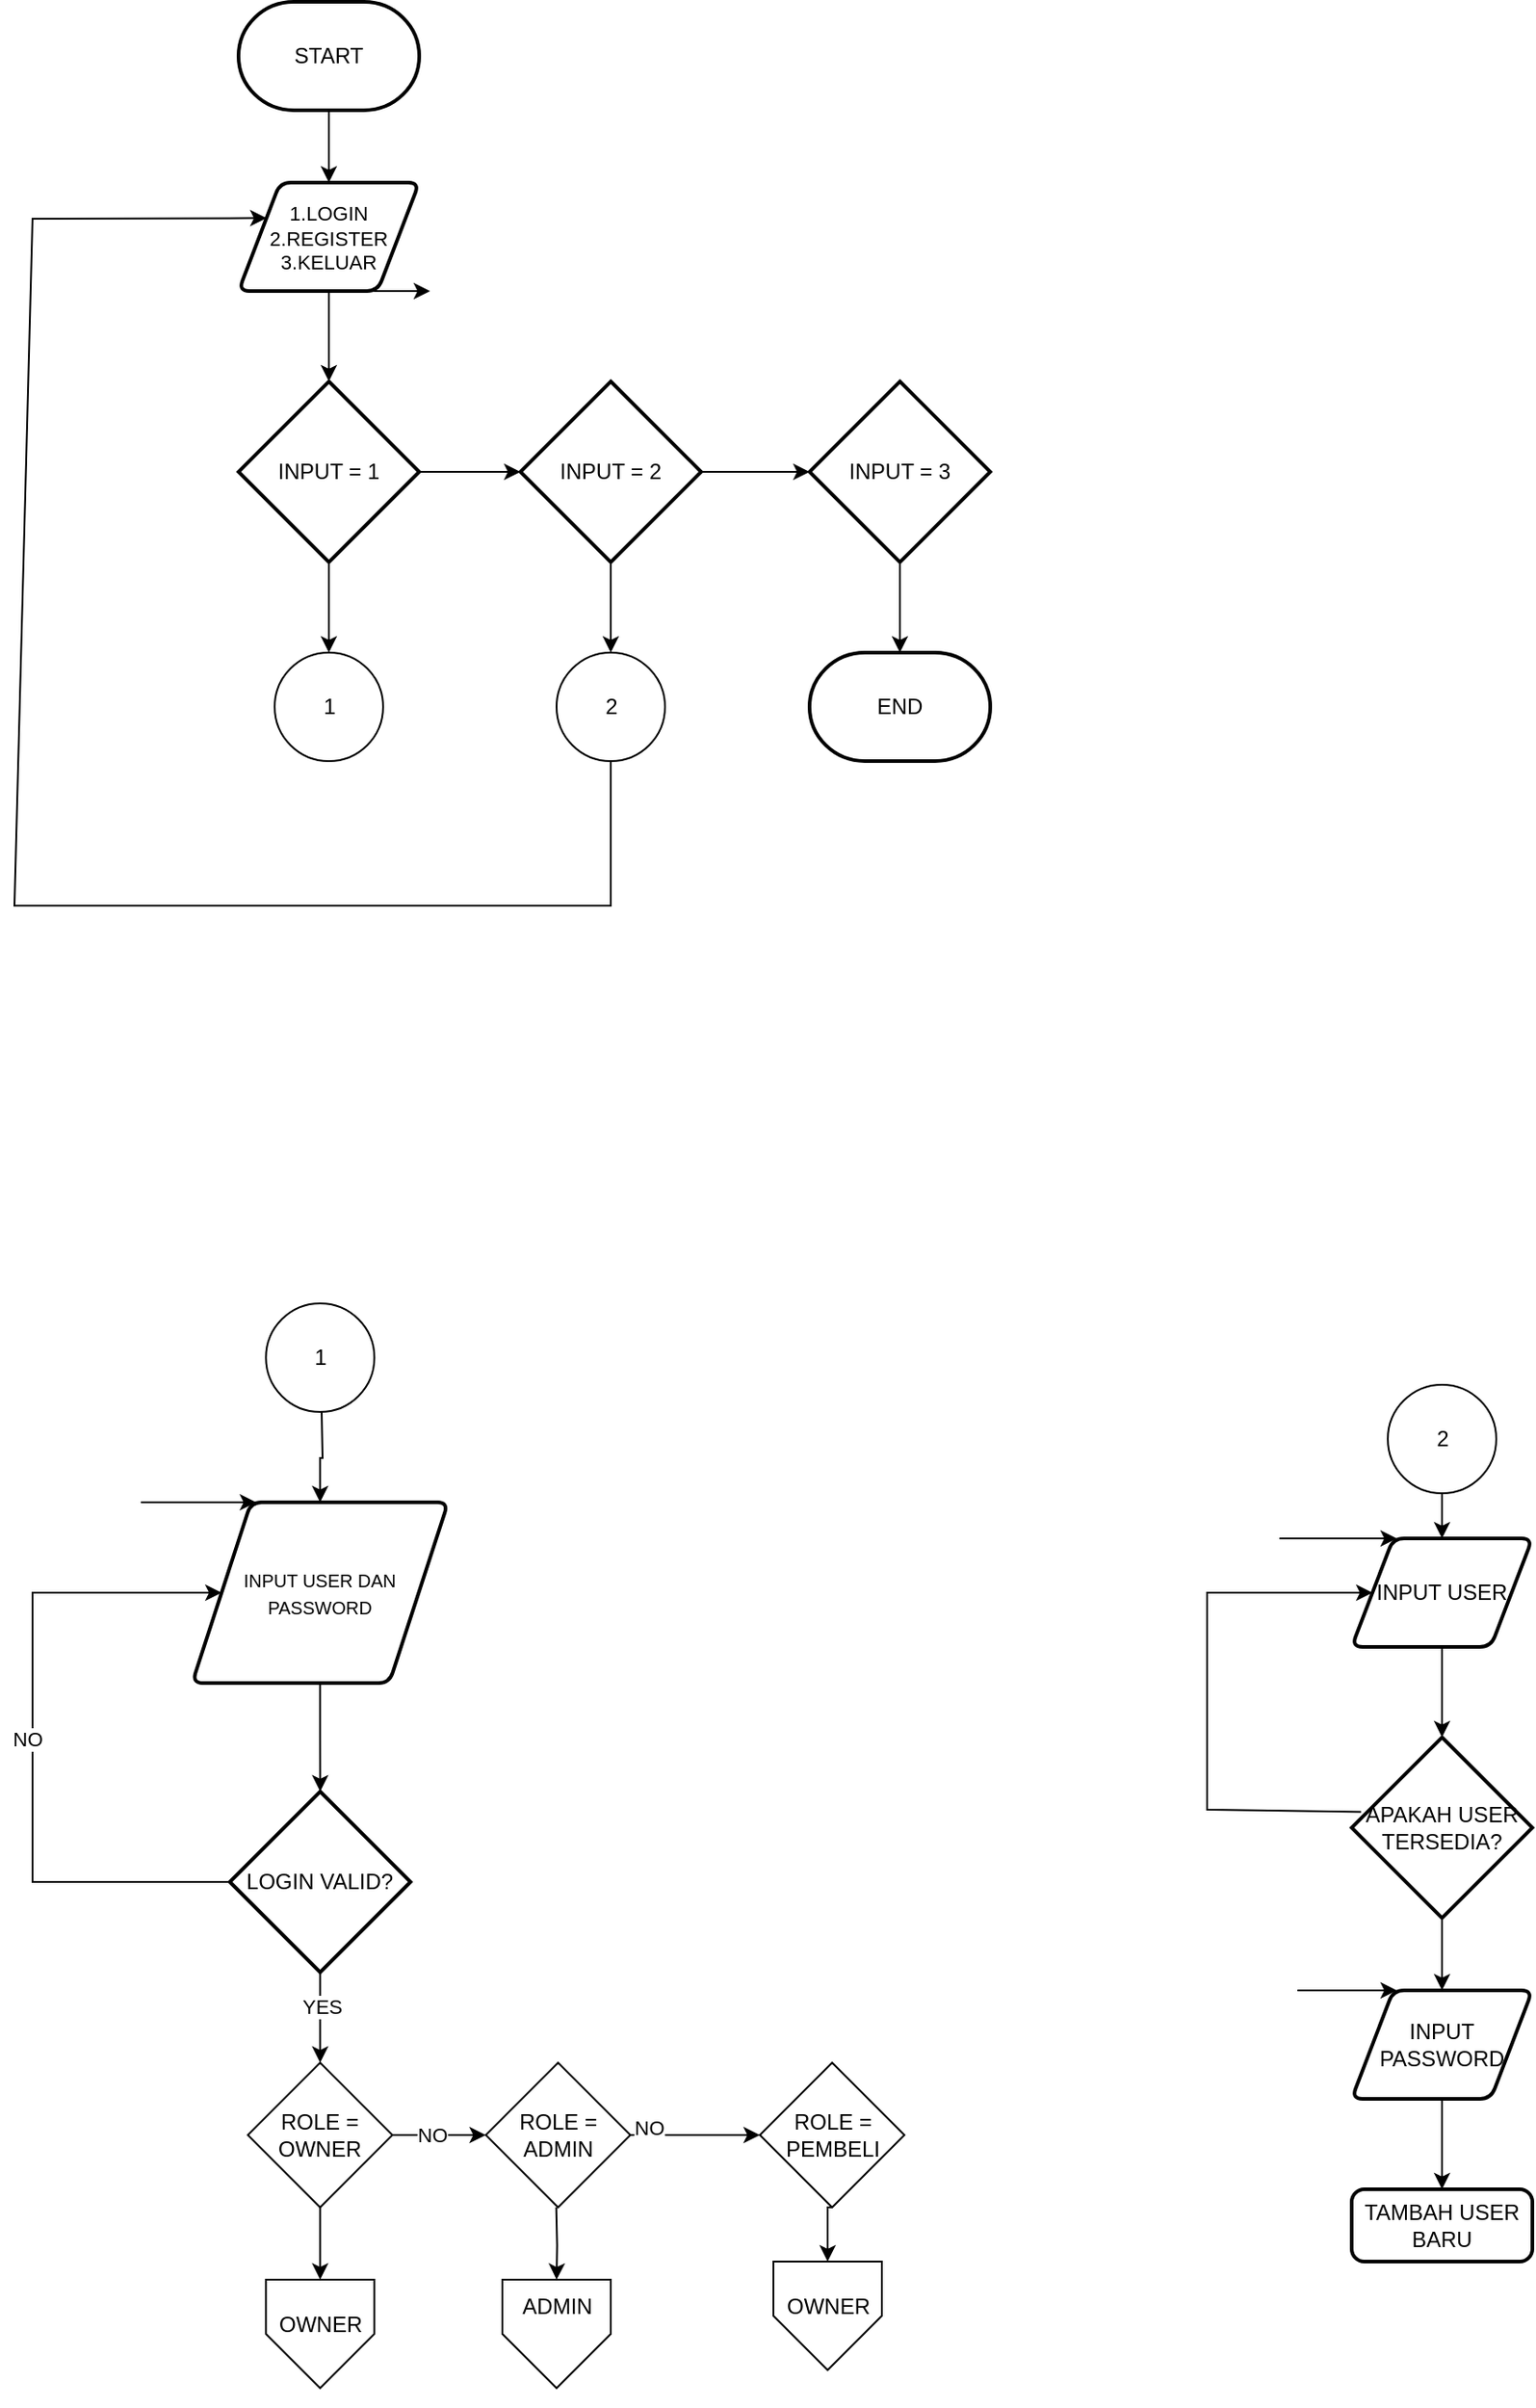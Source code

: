 <mxfile version="24.7.17" pages="2">
  <diagram id="C5RBs43oDa-KdzZeNtuy" name="MENU UTAMA">
    <mxGraphModel dx="1750" dy="1115" grid="1" gridSize="10" guides="1" tooltips="1" connect="1" arrows="1" fold="1" page="1" pageScale="1" pageWidth="827" pageHeight="1169" math="0" shadow="0">
      <root>
        <mxCell id="WIyWlLk6GJQsqaUBKTNV-0" />
        <mxCell id="WIyWlLk6GJQsqaUBKTNV-1" parent="WIyWlLk6GJQsqaUBKTNV-0" />
        <mxCell id="BOLqXezlnL5qrGqhOA5p-4" value="" style="edgeStyle=orthogonalEdgeStyle;rounded=0;orthogonalLoop=1;jettySize=auto;html=1;" parent="WIyWlLk6GJQsqaUBKTNV-1" source="BOLqXezlnL5qrGqhOA5p-0" target="BOLqXezlnL5qrGqhOA5p-2" edge="1">
          <mxGeometry relative="1" as="geometry" />
        </mxCell>
        <mxCell id="BOLqXezlnL5qrGqhOA5p-0" value="START" style="strokeWidth=2;html=1;shape=mxgraph.flowchart.terminator;whiteSpace=wrap;" parent="WIyWlLk6GJQsqaUBKTNV-1" vertex="1">
          <mxGeometry x="364" y="30" width="100" height="60" as="geometry" />
        </mxCell>
        <mxCell id="BOLqXezlnL5qrGqhOA5p-10" value="" style="edgeStyle=orthogonalEdgeStyle;rounded=0;orthogonalLoop=1;jettySize=auto;html=1;" parent="WIyWlLk6GJQsqaUBKTNV-1" source="BOLqXezlnL5qrGqhOA5p-2" target="BOLqXezlnL5qrGqhOA5p-9" edge="1">
          <mxGeometry relative="1" as="geometry" />
        </mxCell>
        <mxCell id="BOLqXezlnL5qrGqhOA5p-2" value="&lt;font style=&quot;font-size: 11px;&quot;&gt;1.LOGIN&lt;/font&gt;&lt;div style=&quot;font-size: 11px;&quot;&gt;&lt;font style=&quot;font-size: 11px;&quot;&gt;2.REGISTER&lt;/font&gt;&lt;/div&gt;&lt;div style=&quot;font-size: 11px;&quot;&gt;&lt;font style=&quot;font-size: 11px;&quot;&gt;3.KELUAR&lt;/font&gt;&lt;/div&gt;" style="shape=parallelogram;html=1;strokeWidth=2;perimeter=parallelogramPerimeter;whiteSpace=wrap;rounded=1;arcSize=12;size=0.23;" parent="WIyWlLk6GJQsqaUBKTNV-1" vertex="1">
          <mxGeometry x="364" y="130" width="100" height="60" as="geometry" />
        </mxCell>
        <mxCell id="BOLqXezlnL5qrGqhOA5p-3" style="edgeStyle=orthogonalEdgeStyle;rounded=0;orthogonalLoop=1;jettySize=auto;html=1;exitX=0.5;exitY=1;exitDx=0;exitDy=0;exitPerimeter=0;" parent="WIyWlLk6GJQsqaUBKTNV-1" source="BOLqXezlnL5qrGqhOA5p-0" target="BOLqXezlnL5qrGqhOA5p-0" edge="1">
          <mxGeometry relative="1" as="geometry" />
        </mxCell>
        <mxCell id="BOLqXezlnL5qrGqhOA5p-7" value="" style="endArrow=classic;html=1;rounded=0;exitX=0.75;exitY=1;exitDx=0;exitDy=0;" parent="WIyWlLk6GJQsqaUBKTNV-1" source="BOLqXezlnL5qrGqhOA5p-2" edge="1">
          <mxGeometry width="50" height="50" relative="1" as="geometry">
            <mxPoint x="400" y="310" as="sourcePoint" />
            <mxPoint x="470" y="190" as="targetPoint" />
          </mxGeometry>
        </mxCell>
        <mxCell id="BOLqXezlnL5qrGqhOA5p-13" value="" style="edgeStyle=orthogonalEdgeStyle;rounded=0;orthogonalLoop=1;jettySize=auto;html=1;" parent="WIyWlLk6GJQsqaUBKTNV-1" source="BOLqXezlnL5qrGqhOA5p-9" target="BOLqXezlnL5qrGqhOA5p-12" edge="1">
          <mxGeometry relative="1" as="geometry" />
        </mxCell>
        <mxCell id="BOLqXezlnL5qrGqhOA5p-16" value="" style="edgeStyle=orthogonalEdgeStyle;rounded=0;orthogonalLoop=1;jettySize=auto;html=1;" parent="WIyWlLk6GJQsqaUBKTNV-1" source="BOLqXezlnL5qrGqhOA5p-9" edge="1">
          <mxGeometry relative="1" as="geometry">
            <mxPoint x="414" y="390" as="targetPoint" />
          </mxGeometry>
        </mxCell>
        <mxCell id="BOLqXezlnL5qrGqhOA5p-9" value="INPUT = 1" style="strokeWidth=2;html=1;shape=mxgraph.flowchart.decision;whiteSpace=wrap;" parent="WIyWlLk6GJQsqaUBKTNV-1" vertex="1">
          <mxGeometry x="364" y="240" width="100" height="100" as="geometry" />
        </mxCell>
        <mxCell id="BOLqXezlnL5qrGqhOA5p-20" value="" style="edgeStyle=orthogonalEdgeStyle;rounded=0;orthogonalLoop=1;jettySize=auto;html=1;entryX=0.5;entryY=0;entryDx=0;entryDy=0;entryPerimeter=0;" parent="WIyWlLk6GJQsqaUBKTNV-1" source="BOLqXezlnL5qrGqhOA5p-11" target="BOLqXezlnL5qrGqhOA5p-24" edge="1">
          <mxGeometry relative="1" as="geometry">
            <mxPoint x="730.0" y="380.0" as="targetPoint" />
          </mxGeometry>
        </mxCell>
        <mxCell id="BOLqXezlnL5qrGqhOA5p-11" value="INPUT = 3" style="strokeWidth=2;html=1;shape=mxgraph.flowchart.decision;whiteSpace=wrap;" parent="WIyWlLk6GJQsqaUBKTNV-1" vertex="1">
          <mxGeometry x="680" y="240" width="100" height="100" as="geometry" />
        </mxCell>
        <mxCell id="BOLqXezlnL5qrGqhOA5p-14" value="" style="edgeStyle=orthogonalEdgeStyle;rounded=0;orthogonalLoop=1;jettySize=auto;html=1;" parent="WIyWlLk6GJQsqaUBKTNV-1" source="BOLqXezlnL5qrGqhOA5p-12" target="BOLqXezlnL5qrGqhOA5p-11" edge="1">
          <mxGeometry relative="1" as="geometry" />
        </mxCell>
        <mxCell id="BOLqXezlnL5qrGqhOA5p-19" value="" style="edgeStyle=orthogonalEdgeStyle;rounded=0;orthogonalLoop=1;jettySize=auto;html=1;" parent="WIyWlLk6GJQsqaUBKTNV-1" source="BOLqXezlnL5qrGqhOA5p-12" edge="1">
          <mxGeometry relative="1" as="geometry">
            <mxPoint x="570" y="390" as="targetPoint" />
          </mxGeometry>
        </mxCell>
        <mxCell id="BOLqXezlnL5qrGqhOA5p-12" value="INPUT = 2" style="strokeWidth=2;html=1;shape=mxgraph.flowchart.decision;whiteSpace=wrap;" parent="WIyWlLk6GJQsqaUBKTNV-1" vertex="1">
          <mxGeometry x="520" y="240" width="100" height="100" as="geometry" />
        </mxCell>
        <mxCell id="BOLqXezlnL5qrGqhOA5p-24" value="END" style="strokeWidth=2;html=1;shape=mxgraph.flowchart.terminator;whiteSpace=wrap;" parent="WIyWlLk6GJQsqaUBKTNV-1" vertex="1">
          <mxGeometry x="680" y="390" width="100" height="60" as="geometry" />
        </mxCell>
        <mxCell id="HMHyvj5eMhIeY2_JDXBc-0" value="" style="endArrow=classic;html=1;rounded=0;exitX=0.5;exitY=1;exitDx=0;exitDy=0;entryX=0;entryY=0.25;entryDx=0;entryDy=0;" parent="WIyWlLk6GJQsqaUBKTNV-1" target="BOLqXezlnL5qrGqhOA5p-2" edge="1">
          <mxGeometry width="50" height="50" relative="1" as="geometry">
            <mxPoint x="570" y="450" as="sourcePoint" />
            <mxPoint x="480" y="270" as="targetPoint" />
            <Array as="points">
              <mxPoint x="570" y="530" />
              <mxPoint x="240" y="530" />
              <mxPoint x="250" y="150" />
            </Array>
          </mxGeometry>
        </mxCell>
        <mxCell id="Cn-tOk0Qb_ZwyW2ITqxa-0" value="" style="edgeStyle=orthogonalEdgeStyle;rounded=0;orthogonalLoop=1;jettySize=auto;html=1;exitX=0.5;exitY=1;exitDx=0;exitDy=0;" edge="1" parent="WIyWlLk6GJQsqaUBKTNV-1" target="Cn-tOk0Qb_ZwyW2ITqxa-2">
          <mxGeometry relative="1" as="geometry">
            <mxPoint x="410" y="810" as="sourcePoint" />
          </mxGeometry>
        </mxCell>
        <mxCell id="Cn-tOk0Qb_ZwyW2ITqxa-1" value="" style="group" vertex="1" connectable="0" parent="WIyWlLk6GJQsqaUBKTNV-1">
          <mxGeometry x="310" y="860" width="170" height="100" as="geometry" />
        </mxCell>
        <mxCell id="Cn-tOk0Qb_ZwyW2ITqxa-2" value="&lt;font style=&quot;font-size: 10px;&quot;&gt;INPUT USER DAN PASSWORD&lt;/font&gt;" style="shape=parallelogram;html=1;strokeWidth=2;perimeter=parallelogramPerimeter;whiteSpace=wrap;rounded=1;arcSize=12;size=0.23;" vertex="1" parent="Cn-tOk0Qb_ZwyW2ITqxa-1">
          <mxGeometry x="28.333" width="141.667" height="100" as="geometry" />
        </mxCell>
        <mxCell id="Cn-tOk0Qb_ZwyW2ITqxa-3" value="" style="endArrow=classic;html=1;rounded=0;entryX=0.25;entryY=0;entryDx=0;entryDy=0;" edge="1" parent="Cn-tOk0Qb_ZwyW2ITqxa-1" target="Cn-tOk0Qb_ZwyW2ITqxa-2">
          <mxGeometry width="50" height="50" relative="1" as="geometry">
            <mxPoint as="sourcePoint" />
            <mxPoint x="127.5" y="266.667" as="targetPoint" />
          </mxGeometry>
        </mxCell>
        <mxCell id="Cn-tOk0Qb_ZwyW2ITqxa-4" value="" style="edgeStyle=orthogonalEdgeStyle;rounded=0;orthogonalLoop=1;jettySize=auto;html=1;" edge="1" parent="WIyWlLk6GJQsqaUBKTNV-1" source="Cn-tOk0Qb_ZwyW2ITqxa-6" target="Cn-tOk0Qb_ZwyW2ITqxa-13">
          <mxGeometry relative="1" as="geometry" />
        </mxCell>
        <mxCell id="Cn-tOk0Qb_ZwyW2ITqxa-5" value="YES" style="edgeLabel;html=1;align=center;verticalAlign=middle;resizable=0;points=[];" vertex="1" connectable="0" parent="Cn-tOk0Qb_ZwyW2ITqxa-4">
          <mxGeometry x="-0.248" y="1" relative="1" as="geometry">
            <mxPoint as="offset" />
          </mxGeometry>
        </mxCell>
        <mxCell id="Cn-tOk0Qb_ZwyW2ITqxa-6" value="LOGIN VALID?" style="strokeWidth=2;html=1;shape=mxgraph.flowchart.decision;whiteSpace=wrap;" vertex="1" parent="WIyWlLk6GJQsqaUBKTNV-1">
          <mxGeometry x="359.17" y="1020" width="100" height="100" as="geometry" />
        </mxCell>
        <mxCell id="Cn-tOk0Qb_ZwyW2ITqxa-7" value="" style="edgeStyle=orthogonalEdgeStyle;rounded=0;orthogonalLoop=1;jettySize=auto;html=1;" edge="1" parent="WIyWlLk6GJQsqaUBKTNV-1" source="Cn-tOk0Qb_ZwyW2ITqxa-2" target="Cn-tOk0Qb_ZwyW2ITqxa-6">
          <mxGeometry relative="1" as="geometry" />
        </mxCell>
        <mxCell id="Cn-tOk0Qb_ZwyW2ITqxa-8" value="" style="endArrow=classic;html=1;rounded=0;exitX=0;exitY=0.5;exitDx=0;exitDy=0;exitPerimeter=0;entryX=0;entryY=0.5;entryDx=0;entryDy=0;" edge="1" parent="WIyWlLk6GJQsqaUBKTNV-1" source="Cn-tOk0Qb_ZwyW2ITqxa-6" target="Cn-tOk0Qb_ZwyW2ITqxa-2">
          <mxGeometry width="50" height="50" relative="1" as="geometry">
            <mxPoint x="380" y="1070" as="sourcePoint" />
            <mxPoint x="250" y="900" as="targetPoint" />
            <Array as="points">
              <mxPoint x="250" y="1070" />
              <mxPoint x="250" y="910" />
            </Array>
          </mxGeometry>
        </mxCell>
        <mxCell id="Cn-tOk0Qb_ZwyW2ITqxa-9" value="NO" style="edgeLabel;html=1;align=center;verticalAlign=middle;resizable=0;points=[];" vertex="1" connectable="0" parent="Cn-tOk0Qb_ZwyW2ITqxa-8">
          <mxGeometry x="0.008" y="3" relative="1" as="geometry">
            <mxPoint as="offset" />
          </mxGeometry>
        </mxCell>
        <mxCell id="Cn-tOk0Qb_ZwyW2ITqxa-10" value="" style="edgeStyle=orthogonalEdgeStyle;rounded=0;orthogonalLoop=1;jettySize=auto;html=1;exitX=1;exitY=0.5;exitDx=0;exitDy=0;" edge="1" parent="WIyWlLk6GJQsqaUBKTNV-1" source="Cn-tOk0Qb_ZwyW2ITqxa-13" target="Cn-tOk0Qb_ZwyW2ITqxa-19">
          <mxGeometry relative="1" as="geometry">
            <mxPoint x="470.0" y="1210" as="sourcePoint" />
          </mxGeometry>
        </mxCell>
        <mxCell id="Cn-tOk0Qb_ZwyW2ITqxa-11" value="NO" style="edgeLabel;html=1;align=center;verticalAlign=middle;resizable=0;points=[];" vertex="1" connectable="0" parent="Cn-tOk0Qb_ZwyW2ITqxa-10">
          <mxGeometry x="-0.163" relative="1" as="geometry">
            <mxPoint as="offset" />
          </mxGeometry>
        </mxCell>
        <mxCell id="Cn-tOk0Qb_ZwyW2ITqxa-12" value="" style="edgeStyle=orthogonalEdgeStyle;rounded=0;orthogonalLoop=1;jettySize=auto;html=1;entryX=0.5;entryY=0;entryDx=0;entryDy=0;" edge="1" parent="WIyWlLk6GJQsqaUBKTNV-1" source="Cn-tOk0Qb_ZwyW2ITqxa-13" target="Cn-tOk0Qb_ZwyW2ITqxa-24">
          <mxGeometry relative="1" as="geometry" />
        </mxCell>
        <mxCell id="Cn-tOk0Qb_ZwyW2ITqxa-13" value="ROLE = OWNER" style="rhombus;whiteSpace=wrap;html=1;" vertex="1" parent="WIyWlLk6GJQsqaUBKTNV-1">
          <mxGeometry x="369.17" y="1170" width="80" height="80" as="geometry" />
        </mxCell>
        <mxCell id="Cn-tOk0Qb_ZwyW2ITqxa-15" value="ROLE = PEMBELI" style="rhombus;whiteSpace=wrap;html=1;" vertex="1" parent="WIyWlLk6GJQsqaUBKTNV-1">
          <mxGeometry x="652.5" y="1170" width="80" height="80" as="geometry" />
        </mxCell>
        <mxCell id="Cn-tOk0Qb_ZwyW2ITqxa-16" value="" style="edgeStyle=orthogonalEdgeStyle;rounded=0;orthogonalLoop=1;jettySize=auto;html=1;" edge="1" parent="WIyWlLk6GJQsqaUBKTNV-1" source="Cn-tOk0Qb_ZwyW2ITqxa-19" target="Cn-tOk0Qb_ZwyW2ITqxa-15">
          <mxGeometry relative="1" as="geometry" />
        </mxCell>
        <mxCell id="Cn-tOk0Qb_ZwyW2ITqxa-17" value="NO" style="edgeLabel;html=1;align=center;verticalAlign=middle;resizable=0;points=[];" vertex="1" connectable="0" parent="Cn-tOk0Qb_ZwyW2ITqxa-16">
          <mxGeometry x="-0.728" y="4" relative="1" as="geometry">
            <mxPoint as="offset" />
          </mxGeometry>
        </mxCell>
        <mxCell id="Cn-tOk0Qb_ZwyW2ITqxa-19" value="ROLE = ADMIN" style="rhombus;whiteSpace=wrap;html=1;" vertex="1" parent="WIyWlLk6GJQsqaUBKTNV-1">
          <mxGeometry x="500.83" y="1170" width="80" height="80" as="geometry" />
        </mxCell>
        <mxCell id="Cn-tOk0Qb_ZwyW2ITqxa-23" value="" style="group" vertex="1" connectable="0" parent="WIyWlLk6GJQsqaUBKTNV-1">
          <mxGeometry x="379.17" y="1290" width="65" height="60" as="geometry" />
        </mxCell>
        <mxCell id="Cn-tOk0Qb_ZwyW2ITqxa-24" value="" style="verticalLabelPosition=bottom;verticalAlign=top;html=1;shape=offPageConnector;rounded=0;size=0.5;" vertex="1" parent="Cn-tOk0Qb_ZwyW2ITqxa-23">
          <mxGeometry width="60" height="60" as="geometry" />
        </mxCell>
        <mxCell id="Cn-tOk0Qb_ZwyW2ITqxa-25" value="OWNER" style="text;html=1;align=center;verticalAlign=middle;resizable=0;points=[];autosize=1;strokeColor=none;fillColor=none;" vertex="1" parent="Cn-tOk0Qb_ZwyW2ITqxa-23">
          <mxGeometry x="-5" y="10" width="70" height="30" as="geometry" />
        </mxCell>
        <mxCell id="Cn-tOk0Qb_ZwyW2ITqxa-32" value="" style="verticalLabelPosition=bottom;verticalAlign=top;html=1;shape=mxgraph.flowchart.on-page_reference;" vertex="1" parent="WIyWlLk6GJQsqaUBKTNV-1">
          <mxGeometry x="384" y="390" width="60" height="60" as="geometry" />
        </mxCell>
        <mxCell id="Cn-tOk0Qb_ZwyW2ITqxa-33" value="1" style="text;html=1;align=center;verticalAlign=middle;resizable=0;points=[];autosize=1;strokeColor=none;fillColor=none;" vertex="1" parent="WIyWlLk6GJQsqaUBKTNV-1">
          <mxGeometry x="399" y="405" width="30" height="30" as="geometry" />
        </mxCell>
        <mxCell id="Cn-tOk0Qb_ZwyW2ITqxa-34" value="" style="verticalLabelPosition=bottom;verticalAlign=top;html=1;shape=mxgraph.flowchart.on-page_reference;" vertex="1" parent="WIyWlLk6GJQsqaUBKTNV-1">
          <mxGeometry x="379.17" y="750" width="60" height="60" as="geometry" />
        </mxCell>
        <mxCell id="Cn-tOk0Qb_ZwyW2ITqxa-35" value="1" style="text;html=1;align=center;verticalAlign=middle;resizable=0;points=[];autosize=1;strokeColor=none;fillColor=none;" vertex="1" parent="WIyWlLk6GJQsqaUBKTNV-1">
          <mxGeometry x="394.17" y="765" width="30" height="30" as="geometry" />
        </mxCell>
        <mxCell id="P_n39dslxSuX-OhbL0WB-0" value="" style="edgeStyle=orthogonalEdgeStyle;rounded=0;orthogonalLoop=1;jettySize=auto;html=1;" edge="1" parent="WIyWlLk6GJQsqaUBKTNV-1" source="P_n39dslxSuX-OhbL0WB-15" target="P_n39dslxSuX-OhbL0WB-4">
          <mxGeometry relative="1" as="geometry">
            <mxPoint x="1030" y="840" as="sourcePoint" />
          </mxGeometry>
        </mxCell>
        <mxCell id="P_n39dslxSuX-OhbL0WB-3" value="" style="edgeStyle=orthogonalEdgeStyle;rounded=0;orthogonalLoop=1;jettySize=auto;html=1;" edge="1" parent="WIyWlLk6GJQsqaUBKTNV-1" source="P_n39dslxSuX-OhbL0WB-4" target="P_n39dslxSuX-OhbL0WB-7">
          <mxGeometry relative="1" as="geometry" />
        </mxCell>
        <mxCell id="P_n39dslxSuX-OhbL0WB-4" value="INPUT USER" style="shape=parallelogram;html=1;strokeWidth=2;perimeter=parallelogramPerimeter;whiteSpace=wrap;rounded=1;arcSize=12;size=0.23;" vertex="1" parent="WIyWlLk6GJQsqaUBKTNV-1">
          <mxGeometry x="980" y="880" width="100" height="60" as="geometry" />
        </mxCell>
        <mxCell id="P_n39dslxSuX-OhbL0WB-5" value="" style="endArrow=classic;html=1;rounded=0;entryX=0.25;entryY=0;entryDx=0;entryDy=0;" edge="1" parent="WIyWlLk6GJQsqaUBKTNV-1" target="P_n39dslxSuX-OhbL0WB-4">
          <mxGeometry width="50" height="50" relative="1" as="geometry">
            <mxPoint x="940" y="880" as="sourcePoint" />
            <mxPoint x="1010" y="940" as="targetPoint" />
          </mxGeometry>
        </mxCell>
        <mxCell id="P_n39dslxSuX-OhbL0WB-6" value="" style="edgeStyle=orthogonalEdgeStyle;rounded=0;orthogonalLoop=1;jettySize=auto;html=1;" edge="1" parent="WIyWlLk6GJQsqaUBKTNV-1" source="P_n39dslxSuX-OhbL0WB-7" target="P_n39dslxSuX-OhbL0WB-10">
          <mxGeometry relative="1" as="geometry" />
        </mxCell>
        <mxCell id="P_n39dslxSuX-OhbL0WB-7" value="APAKAH USER TERSEDIA?" style="strokeWidth=2;html=1;shape=mxgraph.flowchart.decision;whiteSpace=wrap;" vertex="1" parent="WIyWlLk6GJQsqaUBKTNV-1">
          <mxGeometry x="980" y="990" width="100" height="100" as="geometry" />
        </mxCell>
        <mxCell id="P_n39dslxSuX-OhbL0WB-8" value="" style="endArrow=classic;html=1;rounded=0;exitX=0.052;exitY=0.412;exitDx=0;exitDy=0;exitPerimeter=0;entryX=0;entryY=0.5;entryDx=0;entryDy=0;" edge="1" parent="WIyWlLk6GJQsqaUBKTNV-1" source="P_n39dslxSuX-OhbL0WB-7" target="P_n39dslxSuX-OhbL0WB-4">
          <mxGeometry width="50" height="50" relative="1" as="geometry">
            <mxPoint x="960" y="1020" as="sourcePoint" />
            <mxPoint x="1010" y="970" as="targetPoint" />
            <Array as="points">
              <mxPoint x="900" y="1030" />
              <mxPoint x="900" y="910" />
            </Array>
          </mxGeometry>
        </mxCell>
        <mxCell id="P_n39dslxSuX-OhbL0WB-9" value="" style="edgeStyle=orthogonalEdgeStyle;rounded=0;orthogonalLoop=1;jettySize=auto;html=1;" edge="1" parent="WIyWlLk6GJQsqaUBKTNV-1" source="P_n39dslxSuX-OhbL0WB-10" target="P_n39dslxSuX-OhbL0WB-13">
          <mxGeometry relative="1" as="geometry" />
        </mxCell>
        <mxCell id="P_n39dslxSuX-OhbL0WB-10" value="INPUT PASSWORD" style="shape=parallelogram;html=1;strokeWidth=2;perimeter=parallelogramPerimeter;whiteSpace=wrap;rounded=1;arcSize=12;size=0.23;" vertex="1" parent="WIyWlLk6GJQsqaUBKTNV-1">
          <mxGeometry x="980" y="1130" width="100" height="60" as="geometry" />
        </mxCell>
        <mxCell id="P_n39dslxSuX-OhbL0WB-11" value="" style="endArrow=classic;html=1;rounded=0;entryX=0.25;entryY=0;entryDx=0;entryDy=0;" edge="1" parent="WIyWlLk6GJQsqaUBKTNV-1" target="P_n39dslxSuX-OhbL0WB-10">
          <mxGeometry width="50" height="50" relative="1" as="geometry">
            <mxPoint x="950" y="1130" as="sourcePoint" />
            <mxPoint x="1015" y="890" as="targetPoint" />
          </mxGeometry>
        </mxCell>
        <mxCell id="P_n39dslxSuX-OhbL0WB-13" value="TAMBAH USER BARU" style="rounded=1;whiteSpace=wrap;html=1;absoluteArcSize=1;arcSize=14;strokeWidth=2;" vertex="1" parent="WIyWlLk6GJQsqaUBKTNV-1">
          <mxGeometry x="980" y="1240" width="100" height="40" as="geometry" />
        </mxCell>
        <mxCell id="P_n39dslxSuX-OhbL0WB-16" value="" style="edgeStyle=orthogonalEdgeStyle;rounded=0;orthogonalLoop=1;jettySize=auto;html=1;" edge="1" parent="WIyWlLk6GJQsqaUBKTNV-1" target="P_n39dslxSuX-OhbL0WB-15">
          <mxGeometry relative="1" as="geometry">
            <mxPoint x="1030" y="840" as="sourcePoint" />
            <mxPoint x="1030" y="880" as="targetPoint" />
          </mxGeometry>
        </mxCell>
        <mxCell id="P_n39dslxSuX-OhbL0WB-15" value="" style="verticalLabelPosition=bottom;verticalAlign=top;html=1;shape=mxgraph.flowchart.on-page_reference;" vertex="1" parent="WIyWlLk6GJQsqaUBKTNV-1">
          <mxGeometry x="1000" y="795" width="60" height="60" as="geometry" />
        </mxCell>
        <mxCell id="P_n39dslxSuX-OhbL0WB-17" value="2" style="text;html=1;align=center;verticalAlign=middle;resizable=0;points=[];autosize=1;strokeColor=none;fillColor=none;" vertex="1" parent="WIyWlLk6GJQsqaUBKTNV-1">
          <mxGeometry x="1015" y="810" width="30" height="30" as="geometry" />
        </mxCell>
        <mxCell id="P_n39dslxSuX-OhbL0WB-18" value="" style="edgeStyle=orthogonalEdgeStyle;rounded=0;orthogonalLoop=1;jettySize=auto;html=1;" edge="1" parent="WIyWlLk6GJQsqaUBKTNV-1" target="P_n39dslxSuX-OhbL0WB-19">
          <mxGeometry relative="1" as="geometry">
            <mxPoint x="570" y="435" as="sourcePoint" />
            <mxPoint x="570" y="475" as="targetPoint" />
          </mxGeometry>
        </mxCell>
        <mxCell id="P_n39dslxSuX-OhbL0WB-19" value="" style="verticalLabelPosition=bottom;verticalAlign=top;html=1;shape=mxgraph.flowchart.on-page_reference;" vertex="1" parent="WIyWlLk6GJQsqaUBKTNV-1">
          <mxGeometry x="540" y="390" width="60" height="60" as="geometry" />
        </mxCell>
        <mxCell id="P_n39dslxSuX-OhbL0WB-20" value="2" style="text;html=1;align=center;verticalAlign=middle;resizable=0;points=[];autosize=1;strokeColor=none;fillColor=none;" vertex="1" parent="WIyWlLk6GJQsqaUBKTNV-1">
          <mxGeometry x="555" y="405" width="30" height="30" as="geometry" />
        </mxCell>
        <mxCell id="UGJY73e3IxoJqhYqsfiN-1" value="" style="edgeStyle=orthogonalEdgeStyle;rounded=0;orthogonalLoop=1;jettySize=auto;html=1;entryX=0.5;entryY=0;entryDx=0;entryDy=0;" edge="1" parent="WIyWlLk6GJQsqaUBKTNV-1" target="UGJY73e3IxoJqhYqsfiN-3">
          <mxGeometry relative="1" as="geometry">
            <mxPoint x="539.83" y="1250" as="sourcePoint" />
          </mxGeometry>
        </mxCell>
        <mxCell id="UGJY73e3IxoJqhYqsfiN-2" value="" style="group" vertex="1" connectable="0" parent="WIyWlLk6GJQsqaUBKTNV-1">
          <mxGeometry x="510" y="1290" width="65" height="70" as="geometry" />
        </mxCell>
        <mxCell id="UGJY73e3IxoJqhYqsfiN-3" value="" style="verticalLabelPosition=bottom;verticalAlign=top;html=1;shape=offPageConnector;rounded=0;size=0.5;" vertex="1" parent="UGJY73e3IxoJqhYqsfiN-2">
          <mxGeometry width="60" height="60" as="geometry" />
        </mxCell>
        <mxCell id="UGJY73e3IxoJqhYqsfiN-4" value="ADMIN" style="text;html=1;align=center;verticalAlign=middle;resizable=0;points=[];autosize=1;strokeColor=none;fillColor=none;" vertex="1" parent="UGJY73e3IxoJqhYqsfiN-2">
          <mxGeometry width="60" height="30" as="geometry" />
        </mxCell>
        <mxCell id="UGJY73e3IxoJqhYqsfiN-5" value="" style="edgeStyle=orthogonalEdgeStyle;rounded=0;orthogonalLoop=1;jettySize=auto;html=1;entryX=0.5;entryY=0;entryDx=0;entryDy=0;exitX=0.5;exitY=1;exitDx=0;exitDy=0;" edge="1" parent="WIyWlLk6GJQsqaUBKTNV-1" target="UGJY73e3IxoJqhYqsfiN-7" source="Cn-tOk0Qb_ZwyW2ITqxa-15">
          <mxGeometry relative="1" as="geometry">
            <mxPoint x="689.83" y="1250" as="sourcePoint" />
          </mxGeometry>
        </mxCell>
        <mxCell id="UGJY73e3IxoJqhYqsfiN-6" value="" style="group" vertex="1" connectable="0" parent="WIyWlLk6GJQsqaUBKTNV-1">
          <mxGeometry x="660" y="1280" width="65" height="60" as="geometry" />
        </mxCell>
        <mxCell id="UGJY73e3IxoJqhYqsfiN-7" value="" style="verticalLabelPosition=bottom;verticalAlign=top;html=1;shape=offPageConnector;rounded=0;size=0.5;" vertex="1" parent="UGJY73e3IxoJqhYqsfiN-6">
          <mxGeometry width="60" height="60" as="geometry" />
        </mxCell>
        <mxCell id="UGJY73e3IxoJqhYqsfiN-8" value="OWNER" style="text;html=1;align=center;verticalAlign=middle;resizable=0;points=[];autosize=1;strokeColor=none;fillColor=none;" vertex="1" parent="UGJY73e3IxoJqhYqsfiN-6">
          <mxGeometry x="-5" y="10" width="70" height="30" as="geometry" />
        </mxCell>
      </root>
    </mxGraphModel>
  </diagram>
  <diagram id="Zby2PunhTHg9YBzmv1Mp" name="MENU OWNER">
    <mxGraphModel dx="1909" dy="1216" grid="1" gridSize="10" guides="1" tooltips="1" connect="1" arrows="1" fold="1" page="1" pageScale="1" pageWidth="900" pageHeight="1600" math="0" shadow="0">
      <root>
        <mxCell id="0" />
        <mxCell id="1" parent="0" />
        <mxCell id="u7DOHJphOixYkT2y7QyJ-4" value="" style="edgeStyle=orthogonalEdgeStyle;rounded=0;orthogonalLoop=1;jettySize=auto;html=1;" parent="1" source="u7DOHJphOixYkT2y7QyJ-1" target="u7DOHJphOixYkT2y7QyJ-3" edge="1">
          <mxGeometry relative="1" as="geometry" />
        </mxCell>
        <mxCell id="u7DOHJphOixYkT2y7QyJ-1" value="" style="verticalLabelPosition=bottom;verticalAlign=top;html=1;shape=offPageConnector;rounded=0;size=0.5;" parent="1" vertex="1">
          <mxGeometry x="360" y="30" width="60" height="60" as="geometry" />
        </mxCell>
        <mxCell id="u7DOHJphOixYkT2y7QyJ-2" value="OWNER" style="text;html=1;align=center;verticalAlign=middle;resizable=0;points=[];autosize=1;strokeColor=none;fillColor=none;" parent="1" vertex="1">
          <mxGeometry x="355" y="40" width="70" height="30" as="geometry" />
        </mxCell>
        <mxCell id="u7DOHJphOixYkT2y7QyJ-3" value="INPUT:&lt;div&gt;1.LIHAT PRODUK&lt;/div&gt;&lt;div&gt;2.TAMBAH PRODUK&lt;/div&gt;&lt;div&gt;3.EDIT PRODUK&lt;/div&gt;&lt;div&gt;4.HAPUS PRODUK&lt;/div&gt;&lt;div&gt;5.LIHAT PROFIT&lt;/div&gt;&lt;div&gt;0.LOGOUT&lt;/div&gt;" style="shape=parallelogram;html=1;strokeWidth=2;perimeter=parallelogramPerimeter;whiteSpace=wrap;rounded=1;arcSize=12;size=0.23;" parent="1" vertex="1">
          <mxGeometry x="300" y="150" width="180" height="120" as="geometry" />
        </mxCell>
        <mxCell id="u7DOHJphOixYkT2y7QyJ-5" value="" style="endArrow=classic;html=1;rounded=0;exitX=0.446;exitY=1.018;exitDx=0;exitDy=0;exitPerimeter=0;" parent="1" source="u7DOHJphOixYkT2y7QyJ-3" target="u7DOHJphOixYkT2y7QyJ-24" edge="1">
          <mxGeometry width="50" height="50" relative="1" as="geometry">
            <mxPoint x="410" y="340" as="sourcePoint" />
            <mxPoint x="380" y="310" as="targetPoint" />
          </mxGeometry>
        </mxCell>
        <mxCell id="u7DOHJphOixYkT2y7QyJ-9" value="" style="group" parent="1" vertex="1" connectable="0">
          <mxGeometry x="490" y="510" width="60" height="60" as="geometry" />
        </mxCell>
        <mxCell id="u7DOHJphOixYkT2y7QyJ-10" value="" style="verticalLabelPosition=bottom;verticalAlign=top;html=1;shape=mxgraph.flowchart.on-page_reference;" parent="u7DOHJphOixYkT2y7QyJ-9" vertex="1">
          <mxGeometry width="60" height="60" as="geometry" />
        </mxCell>
        <mxCell id="u7DOHJphOixYkT2y7QyJ-11" value="2" style="text;html=1;align=center;verticalAlign=middle;resizable=0;points=[];autosize=1;strokeColor=none;fillColor=none;" parent="u7DOHJphOixYkT2y7QyJ-9" vertex="1">
          <mxGeometry x="15" y="15" width="30" height="30" as="geometry" />
        </mxCell>
        <mxCell id="u7DOHJphOixYkT2y7QyJ-12" value="" style="group" parent="1" vertex="1" connectable="0">
          <mxGeometry x="630" y="510" width="60" height="60" as="geometry" />
        </mxCell>
        <mxCell id="u7DOHJphOixYkT2y7QyJ-13" value="" style="verticalLabelPosition=bottom;verticalAlign=top;html=1;shape=mxgraph.flowchart.on-page_reference;" parent="u7DOHJphOixYkT2y7QyJ-12" vertex="1">
          <mxGeometry width="60" height="60" as="geometry" />
        </mxCell>
        <mxCell id="u7DOHJphOixYkT2y7QyJ-14" value="3" style="text;html=1;align=center;verticalAlign=middle;resizable=0;points=[];autosize=1;strokeColor=none;fillColor=none;" parent="u7DOHJphOixYkT2y7QyJ-12" vertex="1">
          <mxGeometry x="15" y="15" width="30" height="30" as="geometry" />
        </mxCell>
        <mxCell id="u7DOHJphOixYkT2y7QyJ-15" value="" style="group" parent="1" vertex="1" connectable="0">
          <mxGeometry x="770" y="510" width="60" height="60" as="geometry" />
        </mxCell>
        <mxCell id="u7DOHJphOixYkT2y7QyJ-16" value="" style="verticalLabelPosition=bottom;verticalAlign=top;html=1;shape=mxgraph.flowchart.on-page_reference;" parent="u7DOHJphOixYkT2y7QyJ-15" vertex="1">
          <mxGeometry width="60" height="60" as="geometry" />
        </mxCell>
        <mxCell id="u7DOHJphOixYkT2y7QyJ-17" value="4" style="text;html=1;align=center;verticalAlign=middle;resizable=0;points=[];autosize=1;strokeColor=none;fillColor=none;" parent="u7DOHJphOixYkT2y7QyJ-15" vertex="1">
          <mxGeometry x="15" y="15" width="30" height="30" as="geometry" />
        </mxCell>
        <mxCell id="u7DOHJphOixYkT2y7QyJ-21" value="" style="group" parent="1" vertex="1" connectable="0">
          <mxGeometry x="910" y="510" width="60" height="60" as="geometry" />
        </mxCell>
        <mxCell id="u7DOHJphOixYkT2y7QyJ-22" value="" style="verticalLabelPosition=bottom;verticalAlign=top;html=1;shape=mxgraph.flowchart.on-page_reference;" parent="u7DOHJphOixYkT2y7QyJ-21" vertex="1">
          <mxGeometry width="60" height="60" as="geometry" />
        </mxCell>
        <mxCell id="u7DOHJphOixYkT2y7QyJ-23" value="5" style="text;html=1;align=center;verticalAlign=middle;resizable=0;points=[];autosize=1;strokeColor=none;fillColor=none;" parent="u7DOHJphOixYkT2y7QyJ-21" vertex="1">
          <mxGeometry x="15" y="15" width="30" height="30" as="geometry" />
        </mxCell>
        <mxCell id="u7DOHJphOixYkT2y7QyJ-30" value="" style="edgeStyle=orthogonalEdgeStyle;rounded=0;orthogonalLoop=1;jettySize=auto;html=1;" parent="1" source="u7DOHJphOixYkT2y7QyJ-24" target="u7DOHJphOixYkT2y7QyJ-29" edge="1">
          <mxGeometry relative="1" as="geometry" />
        </mxCell>
        <mxCell id="u7DOHJphOixYkT2y7QyJ-49" value="NO" style="edgeLabel;html=1;align=center;verticalAlign=middle;resizable=0;points=[];" parent="u7DOHJphOixYkT2y7QyJ-30" vertex="1" connectable="0">
          <mxGeometry x="-0.417" y="-1" relative="1" as="geometry">
            <mxPoint as="offset" />
          </mxGeometry>
        </mxCell>
        <mxCell id="u7DOHJphOixYkT2y7QyJ-47" value="" style="edgeStyle=orthogonalEdgeStyle;rounded=0;orthogonalLoop=1;jettySize=auto;html=1;entryX=0.5;entryY=0;entryDx=0;entryDy=0;entryPerimeter=0;exitX=0.5;exitY=1;exitDx=0;exitDy=0;exitPerimeter=0;" parent="1" source="u7DOHJphOixYkT2y7QyJ-24" target="u7DOHJphOixYkT2y7QyJ-45" edge="1">
          <mxGeometry relative="1" as="geometry">
            <mxPoint x="380" y="490" as="sourcePoint" />
          </mxGeometry>
        </mxCell>
        <mxCell id="u7DOHJphOixYkT2y7QyJ-48" value="YES" style="edgeLabel;html=1;align=center;verticalAlign=middle;resizable=0;points=[];" parent="u7DOHJphOixYkT2y7QyJ-47" vertex="1" connectable="0">
          <mxGeometry x="-0.452" y="-2" relative="1" as="geometry">
            <mxPoint as="offset" />
          </mxGeometry>
        </mxCell>
        <mxCell id="u7DOHJphOixYkT2y7QyJ-24" value="PILIHAN = 1?" style="strokeWidth=2;html=1;shape=mxgraph.flowchart.decision;whiteSpace=wrap;" parent="1" vertex="1">
          <mxGeometry x="330" y="340" width="100" height="100" as="geometry" />
        </mxCell>
        <mxCell id="DbqZQaNVznlcF4TdMYJp-12" value="" style="edgeStyle=orthogonalEdgeStyle;rounded=0;orthogonalLoop=1;jettySize=auto;html=1;" edge="1" parent="1" source="u7DOHJphOixYkT2y7QyJ-25" target="DbqZQaNVznlcF4TdMYJp-11">
          <mxGeometry relative="1" as="geometry" />
        </mxCell>
        <mxCell id="u7DOHJphOixYkT2y7QyJ-25" value="PILIHAN = 0?" style="strokeWidth=2;html=1;shape=mxgraph.flowchart.decision;whiteSpace=wrap;" parent="1" vertex="1">
          <mxGeometry x="1030" y="340" width="100" height="100" as="geometry" />
        </mxCell>
        <mxCell id="u7DOHJphOixYkT2y7QyJ-34" value="" style="edgeStyle=orthogonalEdgeStyle;rounded=0;orthogonalLoop=1;jettySize=auto;html=1;" parent="1" source="u7DOHJphOixYkT2y7QyJ-26" target="u7DOHJphOixYkT2y7QyJ-25" edge="1">
          <mxGeometry relative="1" as="geometry" />
        </mxCell>
        <mxCell id="u7DOHJphOixYkT2y7QyJ-56" value="NO" style="edgeLabel;html=1;align=center;verticalAlign=middle;resizable=0;points=[];" parent="u7DOHJphOixYkT2y7QyJ-34" vertex="1" connectable="0">
          <mxGeometry x="-0.25" y="-4" relative="1" as="geometry">
            <mxPoint as="offset" />
          </mxGeometry>
        </mxCell>
        <mxCell id="u7DOHJphOixYkT2y7QyJ-39" value="" style="edgeStyle=orthogonalEdgeStyle;rounded=0;orthogonalLoop=1;jettySize=auto;html=1;entryX=0.5;entryY=0;entryDx=0;entryDy=0;entryPerimeter=0;exitX=0.5;exitY=1;exitDx=0;exitDy=0;exitPerimeter=0;" parent="1" source="u7DOHJphOixYkT2y7QyJ-26" target="u7DOHJphOixYkT2y7QyJ-22" edge="1">
          <mxGeometry relative="1" as="geometry">
            <mxPoint x="940" y="490" as="sourcePoint" />
          </mxGeometry>
        </mxCell>
        <mxCell id="u7DOHJphOixYkT2y7QyJ-57" value="YES" style="edgeLabel;html=1;align=center;verticalAlign=middle;resizable=0;points=[];" parent="u7DOHJphOixYkT2y7QyJ-39" vertex="1" connectable="0">
          <mxGeometry x="-0.024" relative="1" as="geometry">
            <mxPoint as="offset" />
          </mxGeometry>
        </mxCell>
        <mxCell id="u7DOHJphOixYkT2y7QyJ-26" value="PILIHAN = 5?" style="strokeWidth=2;html=1;shape=mxgraph.flowchart.decision;whiteSpace=wrap;" parent="1" vertex="1">
          <mxGeometry x="890" y="340" width="100" height="100" as="geometry" />
        </mxCell>
        <mxCell id="u7DOHJphOixYkT2y7QyJ-33" value="" style="edgeStyle=orthogonalEdgeStyle;rounded=0;orthogonalLoop=1;jettySize=auto;html=1;" parent="1" source="u7DOHJphOixYkT2y7QyJ-27" target="u7DOHJphOixYkT2y7QyJ-26" edge="1">
          <mxGeometry relative="1" as="geometry" />
        </mxCell>
        <mxCell id="u7DOHJphOixYkT2y7QyJ-55" value="NO" style="edgeLabel;html=1;align=center;verticalAlign=middle;resizable=0;points=[];" parent="u7DOHJphOixYkT2y7QyJ-33" vertex="1" connectable="0">
          <mxGeometry x="-0.125" relative="1" as="geometry">
            <mxPoint as="offset" />
          </mxGeometry>
        </mxCell>
        <mxCell id="u7DOHJphOixYkT2y7QyJ-42" value="" style="edgeStyle=orthogonalEdgeStyle;rounded=0;orthogonalLoop=1;jettySize=auto;html=1;exitX=0.5;exitY=1;exitDx=0;exitDy=0;exitPerimeter=0;" parent="1" source="u7DOHJphOixYkT2y7QyJ-27" edge="1">
          <mxGeometry relative="1" as="geometry">
            <mxPoint x="800" y="490" as="sourcePoint" />
            <mxPoint x="800" y="510" as="targetPoint" />
          </mxGeometry>
        </mxCell>
        <mxCell id="u7DOHJphOixYkT2y7QyJ-54" value="YES" style="edgeLabel;html=1;align=center;verticalAlign=middle;resizable=0;points=[];" parent="u7DOHJphOixYkT2y7QyJ-42" vertex="1" connectable="0">
          <mxGeometry x="-0.267" y="-2" relative="1" as="geometry">
            <mxPoint as="offset" />
          </mxGeometry>
        </mxCell>
        <mxCell id="u7DOHJphOixYkT2y7QyJ-27" value="PILIHAN = 4?" style="strokeWidth=2;html=1;shape=mxgraph.flowchart.decision;whiteSpace=wrap;" parent="1" vertex="1">
          <mxGeometry x="750" y="340" width="100" height="100" as="geometry" />
        </mxCell>
        <mxCell id="u7DOHJphOixYkT2y7QyJ-32" value="" style="edgeStyle=orthogonalEdgeStyle;rounded=0;orthogonalLoop=1;jettySize=auto;html=1;" parent="1" source="u7DOHJphOixYkT2y7QyJ-28" target="u7DOHJphOixYkT2y7QyJ-27" edge="1">
          <mxGeometry relative="1" as="geometry" />
        </mxCell>
        <mxCell id="u7DOHJphOixYkT2y7QyJ-53" value="NO" style="edgeLabel;html=1;align=center;verticalAlign=middle;resizable=0;points=[];" parent="u7DOHJphOixYkT2y7QyJ-32" vertex="1" connectable="0">
          <mxGeometry x="-0.417" y="3" relative="1" as="geometry">
            <mxPoint as="offset" />
          </mxGeometry>
        </mxCell>
        <mxCell id="u7DOHJphOixYkT2y7QyJ-41" value="" style="edgeStyle=orthogonalEdgeStyle;rounded=0;orthogonalLoop=1;jettySize=auto;html=1;exitX=0.5;exitY=1;exitDx=0;exitDy=0;exitPerimeter=0;" parent="1" source="u7DOHJphOixYkT2y7QyJ-28" edge="1">
          <mxGeometry relative="1" as="geometry">
            <mxPoint x="660" y="490" as="sourcePoint" />
            <mxPoint x="660" y="510" as="targetPoint" />
          </mxGeometry>
        </mxCell>
        <mxCell id="u7DOHJphOixYkT2y7QyJ-52" value="YES" style="edgeLabel;html=1;align=center;verticalAlign=middle;resizable=0;points=[];" parent="u7DOHJphOixYkT2y7QyJ-41" vertex="1" connectable="0">
          <mxGeometry x="-0.338" y="3" relative="1" as="geometry">
            <mxPoint as="offset" />
          </mxGeometry>
        </mxCell>
        <mxCell id="u7DOHJphOixYkT2y7QyJ-28" value="PILIHAN = 3?" style="strokeWidth=2;html=1;shape=mxgraph.flowchart.decision;whiteSpace=wrap;" parent="1" vertex="1">
          <mxGeometry x="610" y="340" width="100" height="100" as="geometry" />
        </mxCell>
        <mxCell id="u7DOHJphOixYkT2y7QyJ-31" value="" style="edgeStyle=orthogonalEdgeStyle;rounded=0;orthogonalLoop=1;jettySize=auto;html=1;" parent="1" source="u7DOHJphOixYkT2y7QyJ-29" target="u7DOHJphOixYkT2y7QyJ-28" edge="1">
          <mxGeometry relative="1" as="geometry" />
        </mxCell>
        <mxCell id="u7DOHJphOixYkT2y7QyJ-51" value="NO" style="edgeLabel;html=1;align=center;verticalAlign=middle;resizable=0;points=[];" parent="u7DOHJphOixYkT2y7QyJ-31" vertex="1" connectable="0">
          <mxGeometry x="-0.25" y="-1" relative="1" as="geometry">
            <mxPoint as="offset" />
          </mxGeometry>
        </mxCell>
        <mxCell id="u7DOHJphOixYkT2y7QyJ-40" value="" style="edgeStyle=orthogonalEdgeStyle;rounded=0;orthogonalLoop=1;jettySize=auto;html=1;exitX=0.5;exitY=1;exitDx=0;exitDy=0;exitPerimeter=0;" parent="1" source="u7DOHJphOixYkT2y7QyJ-29" edge="1">
          <mxGeometry relative="1" as="geometry">
            <mxPoint x="520" y="490" as="sourcePoint" />
            <mxPoint x="520" y="510" as="targetPoint" />
          </mxGeometry>
        </mxCell>
        <mxCell id="u7DOHJphOixYkT2y7QyJ-50" value="YES" style="edgeLabel;html=1;align=center;verticalAlign=middle;resizable=0;points=[];" parent="u7DOHJphOixYkT2y7QyJ-40" vertex="1" connectable="0">
          <mxGeometry x="-0.125" y="-2" relative="1" as="geometry">
            <mxPoint as="offset" />
          </mxGeometry>
        </mxCell>
        <mxCell id="u7DOHJphOixYkT2y7QyJ-29" value="PILIHAN = 2?" style="strokeWidth=2;html=1;shape=mxgraph.flowchart.decision;whiteSpace=wrap;" parent="1" vertex="1">
          <mxGeometry x="470" y="340" width="100" height="100" as="geometry" />
        </mxCell>
        <mxCell id="u7DOHJphOixYkT2y7QyJ-44" value="" style="group" parent="1" vertex="1" connectable="0">
          <mxGeometry x="350" y="510" width="60" height="60" as="geometry" />
        </mxCell>
        <mxCell id="u7DOHJphOixYkT2y7QyJ-45" value="" style="verticalLabelPosition=bottom;verticalAlign=top;html=1;shape=mxgraph.flowchart.on-page_reference;" parent="u7DOHJphOixYkT2y7QyJ-44" vertex="1">
          <mxGeometry width="60" height="60" as="geometry" />
        </mxCell>
        <mxCell id="u7DOHJphOixYkT2y7QyJ-46" value="1" style="text;html=1;align=center;verticalAlign=middle;resizable=0;points=[];autosize=1;strokeColor=none;fillColor=none;" parent="u7DOHJphOixYkT2y7QyJ-44" vertex="1">
          <mxGeometry x="15" y="15" width="30" height="30" as="geometry" />
        </mxCell>
        <mxCell id="u7DOHJphOixYkT2y7QyJ-58" value="" style="endArrow=classic;html=1;rounded=0;exitX=0.5;exitY=1;exitDx=0;exitDy=0;exitPerimeter=0;entryX=0;entryY=0.5;entryDx=0;entryDy=0;" parent="1" source="u7DOHJphOixYkT2y7QyJ-22" target="u7DOHJphOixYkT2y7QyJ-3" edge="1">
          <mxGeometry width="50" height="50" relative="1" as="geometry">
            <mxPoint x="660" y="640" as="sourcePoint" />
            <mxPoint x="280" y="670" as="targetPoint" />
            <Array as="points">
              <mxPoint x="940" y="680" />
              <mxPoint x="80" y="680" />
              <mxPoint x="90" y="210" />
              <mxPoint x="200" y="210" />
            </Array>
          </mxGeometry>
        </mxCell>
        <mxCell id="u7DOHJphOixYkT2y7QyJ-61" value="" style="endArrow=none;html=1;rounded=0;exitX=0.5;exitY=1;exitDx=0;exitDy=0;exitPerimeter=0;" parent="1" source="u7DOHJphOixYkT2y7QyJ-13" edge="1">
          <mxGeometry width="50" height="50" relative="1" as="geometry">
            <mxPoint x="530" y="630" as="sourcePoint" />
            <mxPoint x="660" y="680" as="targetPoint" />
          </mxGeometry>
        </mxCell>
        <mxCell id="u7DOHJphOixYkT2y7QyJ-62" value="" style="endArrow=none;html=1;rounded=0;entryX=0.5;entryY=1;entryDx=0;entryDy=0;entryPerimeter=0;" parent="1" target="u7DOHJphOixYkT2y7QyJ-16" edge="1">
          <mxGeometry width="50" height="50" relative="1" as="geometry">
            <mxPoint x="800" y="680" as="sourcePoint" />
            <mxPoint x="580" y="580" as="targetPoint" />
          </mxGeometry>
        </mxCell>
        <mxCell id="u7DOHJphOixYkT2y7QyJ-64" value="" style="endArrow=classic;html=1;rounded=0;exitX=0.5;exitY=1;exitDx=0;exitDy=0;exitPerimeter=0;" parent="1" source="u7DOHJphOixYkT2y7QyJ-45" edge="1">
          <mxGeometry width="50" height="50" relative="1" as="geometry">
            <mxPoint x="270" y="620" as="sourcePoint" />
            <mxPoint x="280" y="680" as="targetPoint" />
            <Array as="points">
              <mxPoint x="380" y="680" />
            </Array>
          </mxGeometry>
        </mxCell>
        <mxCell id="u7DOHJphOixYkT2y7QyJ-65" value="" style="endArrow=classic;html=1;rounded=0;exitX=0.5;exitY=1;exitDx=0;exitDy=0;exitPerimeter=0;" parent="1" source="u7DOHJphOixYkT2y7QyJ-10" edge="1">
          <mxGeometry width="50" height="50" relative="1" as="geometry">
            <mxPoint x="270" y="620" as="sourcePoint" />
            <mxPoint x="430" y="680" as="targetPoint" />
            <Array as="points">
              <mxPoint x="520" y="680" />
            </Array>
          </mxGeometry>
        </mxCell>
        <mxCell id="u7DOHJphOixYkT2y7QyJ-66" value="" style="endArrow=classic;html=1;rounded=0;exitX=0.5;exitY=1;exitDx=0;exitDy=0;exitPerimeter=0;" parent="1" edge="1">
          <mxGeometry width="50" height="50" relative="1" as="geometry">
            <mxPoint x="940" y="570" as="sourcePoint" />
            <mxPoint x="850" y="680" as="targetPoint" />
            <Array as="points">
              <mxPoint x="940" y="680" />
            </Array>
          </mxGeometry>
        </mxCell>
        <mxCell id="u7DOHJphOixYkT2y7QyJ-67" value="" style="endArrow=classic;html=1;rounded=0;exitX=0.5;exitY=1;exitDx=0;exitDy=0;exitPerimeter=0;" parent="1" source="u7DOHJphOixYkT2y7QyJ-16" edge="1">
          <mxGeometry width="50" height="50" relative="1" as="geometry">
            <mxPoint x="540" y="590" as="sourcePoint" />
            <mxPoint x="700" y="680" as="targetPoint" />
            <Array as="points">
              <mxPoint x="800" y="680" />
            </Array>
          </mxGeometry>
        </mxCell>
        <mxCell id="u7DOHJphOixYkT2y7QyJ-68" value="" style="endArrow=classic;html=1;rounded=0;exitX=0.5;exitY=1;exitDx=0;exitDy=0;exitPerimeter=0;" parent="1" source="u7DOHJphOixYkT2y7QyJ-13" edge="1">
          <mxGeometry width="50" height="50" relative="1" as="geometry">
            <mxPoint x="550" y="600" as="sourcePoint" />
            <mxPoint x="570" y="680" as="targetPoint" />
            <Array as="points">
              <mxPoint x="660" y="680" />
            </Array>
          </mxGeometry>
        </mxCell>
        <mxCell id="-e6u4AbI2TLuOFVbv9kL-3" value="" style="group" parent="1" vertex="1" connectable="0">
          <mxGeometry x="160" y="790" width="60" height="60" as="geometry" />
        </mxCell>
        <mxCell id="-e6u4AbI2TLuOFVbv9kL-1" value="" style="verticalLabelPosition=bottom;verticalAlign=top;html=1;shape=mxgraph.flowchart.on-page_reference;" parent="-e6u4AbI2TLuOFVbv9kL-3" vertex="1">
          <mxGeometry width="60" height="60" as="geometry" />
        </mxCell>
        <mxCell id="-e6u4AbI2TLuOFVbv9kL-2" value="1" style="text;html=1;align=center;verticalAlign=middle;resizable=0;points=[];autosize=1;strokeColor=none;fillColor=none;" parent="-e6u4AbI2TLuOFVbv9kL-3" vertex="1">
          <mxGeometry x="15" y="15" width="30" height="30" as="geometry" />
        </mxCell>
        <mxCell id="-e6u4AbI2TLuOFVbv9kL-4" value="" style="endArrow=classic;html=1;rounded=0;exitX=0.5;exitY=1;exitDx=0;exitDy=0;exitPerimeter=0;" parent="1" source="-e6u4AbI2TLuOFVbv9kL-1" edge="1">
          <mxGeometry width="50" height="50" relative="1" as="geometry">
            <mxPoint x="140" y="950" as="sourcePoint" />
            <mxPoint x="190" y="900" as="targetPoint" />
          </mxGeometry>
        </mxCell>
        <mxCell id="-e6u4AbI2TLuOFVbv9kL-7" value="" style="edgeStyle=orthogonalEdgeStyle;rounded=0;orthogonalLoop=1;jettySize=auto;html=1;" parent="1" source="-e6u4AbI2TLuOFVbv9kL-5" target="-e6u4AbI2TLuOFVbv9kL-6" edge="1">
          <mxGeometry relative="1" as="geometry" />
        </mxCell>
        <mxCell id="-e6u4AbI2TLuOFVbv9kL-5" value="1.MEJA&lt;div&gt;2.KURSI&lt;/div&gt;&lt;div&gt;3.LEMARI&lt;/div&gt;" style="shape=parallelogram;html=1;strokeWidth=2;perimeter=parallelogramPerimeter;whiteSpace=wrap;rounded=1;arcSize=12;size=0.23;" parent="1" vertex="1">
          <mxGeometry x="140" y="900" width="100" height="60" as="geometry" />
        </mxCell>
        <mxCell id="-e6u4AbI2TLuOFVbv9kL-10" value="" style="edgeStyle=orthogonalEdgeStyle;rounded=0;orthogonalLoop=1;jettySize=auto;html=1;" parent="1" source="-e6u4AbI2TLuOFVbv9kL-6" target="-e6u4AbI2TLuOFVbv9kL-9" edge="1">
          <mxGeometry relative="1" as="geometry" />
        </mxCell>
        <mxCell id="-e6u4AbI2TLuOFVbv9kL-12" value="NO" style="edgeLabel;html=1;align=center;verticalAlign=middle;resizable=0;points=[];" parent="-e6u4AbI2TLuOFVbv9kL-10" vertex="1" connectable="0">
          <mxGeometry x="-0.133" y="-1" relative="1" as="geometry">
            <mxPoint as="offset" />
          </mxGeometry>
        </mxCell>
        <mxCell id="-e6u4AbI2TLuOFVbv9kL-17" value="" style="edgeStyle=orthogonalEdgeStyle;rounded=0;orthogonalLoop=1;jettySize=auto;html=1;" parent="1" source="-e6u4AbI2TLuOFVbv9kL-6" target="-e6u4AbI2TLuOFVbv9kL-16" edge="1">
          <mxGeometry relative="1" as="geometry" />
        </mxCell>
        <mxCell id="-e6u4AbI2TLuOFVbv9kL-6" value="PILIHAN = 1" style="strokeWidth=2;html=1;shape=mxgraph.flowchart.decision;whiteSpace=wrap;" parent="1" vertex="1">
          <mxGeometry x="140" y="1010" width="100" height="100" as="geometry" />
        </mxCell>
        <mxCell id="-e6u4AbI2TLuOFVbv9kL-21" value="" style="edgeStyle=orthogonalEdgeStyle;rounded=0;orthogonalLoop=1;jettySize=auto;html=1;" parent="1" source="-e6u4AbI2TLuOFVbv9kL-8" target="-e6u4AbI2TLuOFVbv9kL-18" edge="1">
          <mxGeometry relative="1" as="geometry" />
        </mxCell>
        <mxCell id="-e6u4AbI2TLuOFVbv9kL-8" value="PILIHAN = 3" style="strokeWidth=2;html=1;shape=mxgraph.flowchart.decision;whiteSpace=wrap;" parent="1" vertex="1">
          <mxGeometry x="450" y="1010" width="100" height="100" as="geometry" />
        </mxCell>
        <mxCell id="-e6u4AbI2TLuOFVbv9kL-11" value="" style="edgeStyle=orthogonalEdgeStyle;rounded=0;orthogonalLoop=1;jettySize=auto;html=1;" parent="1" source="-e6u4AbI2TLuOFVbv9kL-9" target="-e6u4AbI2TLuOFVbv9kL-8" edge="1">
          <mxGeometry relative="1" as="geometry" />
        </mxCell>
        <mxCell id="-e6u4AbI2TLuOFVbv9kL-13" value="NO" style="edgeLabel;html=1;align=center;verticalAlign=middle;resizable=0;points=[];" parent="-e6u4AbI2TLuOFVbv9kL-11" vertex="1" connectable="0">
          <mxGeometry x="-0.208" y="-2" relative="1" as="geometry">
            <mxPoint as="offset" />
          </mxGeometry>
        </mxCell>
        <mxCell id="-e6u4AbI2TLuOFVbv9kL-20" value="" style="edgeStyle=orthogonalEdgeStyle;rounded=0;orthogonalLoop=1;jettySize=auto;html=1;" parent="1" source="-e6u4AbI2TLuOFVbv9kL-9" target="-e6u4AbI2TLuOFVbv9kL-19" edge="1">
          <mxGeometry relative="1" as="geometry" />
        </mxCell>
        <mxCell id="-e6u4AbI2TLuOFVbv9kL-9" value="PILIHAN = 2" style="strokeWidth=2;html=1;shape=mxgraph.flowchart.decision;whiteSpace=wrap;" parent="1" vertex="1">
          <mxGeometry x="290" y="1010" width="100" height="100" as="geometry" />
        </mxCell>
        <mxCell id="-e6u4AbI2TLuOFVbv9kL-18" value="TAMPILKAN PRODUK" style="shape=parallelogram;html=1;strokeWidth=2;perimeter=parallelogramPerimeter;whiteSpace=wrap;rounded=1;arcSize=12;size=0.23;" parent="1" vertex="1">
          <mxGeometry x="450" y="1150" width="100" height="60" as="geometry" />
        </mxCell>
        <mxCell id="-e6u4AbI2TLuOFVbv9kL-19" value="TAMPILKAN PRODUK" style="shape=parallelogram;html=1;strokeWidth=2;perimeter=parallelogramPerimeter;whiteSpace=wrap;rounded=1;arcSize=12;size=0.23;" parent="1" vertex="1">
          <mxGeometry x="290" y="1150" width="100" height="60" as="geometry" />
        </mxCell>
        <mxCell id="-e6u4AbI2TLuOFVbv9kL-22" value="" style="endArrow=classic;html=1;rounded=0;entryX=0.25;entryY=0;entryDx=0;entryDy=0;" parent="1" target="-e6u4AbI2TLuOFVbv9kL-5" edge="1">
          <mxGeometry width="50" height="50" relative="1" as="geometry">
            <mxPoint x="120" y="900" as="sourcePoint" />
            <mxPoint x="120" y="900" as="targetPoint" />
          </mxGeometry>
        </mxCell>
        <mxCell id="-e6u4AbI2TLuOFVbv9kL-24" value="" style="endArrow=classic;html=1;rounded=0;exitX=0.75;exitY=1;exitDx=0;exitDy=0;" parent="1" edge="1">
          <mxGeometry width="50" height="50" relative="1" as="geometry">
            <mxPoint x="520" y="1209.17" as="sourcePoint" />
            <mxPoint x="565" y="1209.17" as="targetPoint" />
          </mxGeometry>
        </mxCell>
        <mxCell id="-e6u4AbI2TLuOFVbv9kL-25" value="" style="endArrow=classic;html=1;rounded=0;exitX=0.75;exitY=1;exitDx=0;exitDy=0;" parent="1" edge="1">
          <mxGeometry width="50" height="50" relative="1" as="geometry">
            <mxPoint x="360" y="1209.17" as="sourcePoint" />
            <mxPoint x="405" y="1209.17" as="targetPoint" />
          </mxGeometry>
        </mxCell>
        <mxCell id="-e6u4AbI2TLuOFVbv9kL-26" value="" style="group" parent="1" vertex="1" connectable="0">
          <mxGeometry x="632.5" y="770" width="60" height="60" as="geometry" />
        </mxCell>
        <mxCell id="-e6u4AbI2TLuOFVbv9kL-27" value="" style="verticalLabelPosition=bottom;verticalAlign=top;html=1;shape=mxgraph.flowchart.on-page_reference;" parent="-e6u4AbI2TLuOFVbv9kL-26" vertex="1">
          <mxGeometry width="60" height="60" as="geometry" />
        </mxCell>
        <mxCell id="-e6u4AbI2TLuOFVbv9kL-28" value="2" style="text;html=1;align=center;verticalAlign=middle;resizable=0;points=[];autosize=1;strokeColor=none;fillColor=none;" parent="-e6u4AbI2TLuOFVbv9kL-26" vertex="1">
          <mxGeometry x="15" y="15" width="30" height="30" as="geometry" />
        </mxCell>
        <mxCell id="-e6u4AbI2TLuOFVbv9kL-29" value="" style="endArrow=classic;html=1;rounded=0;exitX=0.5;exitY=1;exitDx=0;exitDy=0;exitPerimeter=0;" parent="1" source="-e6u4AbI2TLuOFVbv9kL-27" target="-e6u4AbI2TLuOFVbv9kL-30" edge="1">
          <mxGeometry width="50" height="50" relative="1" as="geometry">
            <mxPoint x="322.5" y="870" as="sourcePoint" />
            <mxPoint x="662.5" y="880" as="targetPoint" />
          </mxGeometry>
        </mxCell>
        <mxCell id="-e6u4AbI2TLuOFVbv9kL-32" value="" style="edgeStyle=orthogonalEdgeStyle;rounded=0;orthogonalLoop=1;jettySize=auto;html=1;" parent="1" source="-e6u4AbI2TLuOFVbv9kL-30" target="-e6u4AbI2TLuOFVbv9kL-31" edge="1">
          <mxGeometry relative="1" as="geometry" />
        </mxCell>
        <mxCell id="-e6u4AbI2TLuOFVbv9kL-30" value="INPUT&amp;nbsp;&lt;div&gt;JENIS&lt;/div&gt;&lt;div&gt;NAMA&amp;nbsp;&lt;/div&gt;&lt;div&gt;HARGA&amp;nbsp;&lt;/div&gt;&lt;div&gt;STOK&lt;/div&gt;" style="shape=parallelogram;html=1;strokeWidth=2;perimeter=parallelogramPerimeter;whiteSpace=wrap;rounded=1;arcSize=12;size=0.23;" parent="1" vertex="1">
          <mxGeometry x="597.5" y="870" width="130" height="80" as="geometry" />
        </mxCell>
        <mxCell id="-e6u4AbI2TLuOFVbv9kL-36" value="" style="edgeStyle=orthogonalEdgeStyle;rounded=0;orthogonalLoop=1;jettySize=auto;html=1;" parent="1" source="-e6u4AbI2TLuOFVbv9kL-31" target="-e6u4AbI2TLuOFVbv9kL-35" edge="1">
          <mxGeometry relative="1" as="geometry" />
        </mxCell>
        <mxCell id="-e6u4AbI2TLuOFVbv9kL-31" value="TAMBAHKAN DATA" style="rounded=1;whiteSpace=wrap;html=1;absoluteArcSize=1;arcSize=14;strokeWidth=2;" parent="1" vertex="1">
          <mxGeometry x="612.5" y="1000" width="100" height="30" as="geometry" />
        </mxCell>
        <mxCell id="-e6u4AbI2TLuOFVbv9kL-33" value="" style="endArrow=classic;html=1;rounded=0;entryX=0.25;entryY=0;entryDx=0;entryDy=0;" parent="1" edge="1">
          <mxGeometry width="50" height="50" relative="1" as="geometry">
            <mxPoint x="580" y="870" as="sourcePoint" />
            <mxPoint x="625" y="870" as="targetPoint" />
          </mxGeometry>
        </mxCell>
        <mxCell id="-e6u4AbI2TLuOFVbv9kL-35" value="OUTPUT:&lt;div&gt;DATA BERHASIL DITAMBAHKAN&lt;/div&gt;" style="shape=parallelogram;html=1;strokeWidth=2;perimeter=parallelogramPerimeter;whiteSpace=wrap;rounded=1;arcSize=12;size=0.23;" parent="1" vertex="1">
          <mxGeometry x="597.5" y="1080" width="130" height="80" as="geometry" />
        </mxCell>
        <mxCell id="-e6u4AbI2TLuOFVbv9kL-37" value="" style="endArrow=classic;html=1;rounded=0;exitX=0.75;exitY=1;exitDx=0;exitDy=0;" parent="1" source="-e6u4AbI2TLuOFVbv9kL-35" edge="1">
          <mxGeometry width="50" height="50" relative="1" as="geometry">
            <mxPoint x="712.5" y="1170" as="sourcePoint" />
            <mxPoint x="732.5" y="1160" as="targetPoint" />
          </mxGeometry>
        </mxCell>
        <mxCell id="-e6u4AbI2TLuOFVbv9kL-38" value="" style="group" parent="1" vertex="1" connectable="0">
          <mxGeometry x="823.5" y="780" width="60" height="60" as="geometry" />
        </mxCell>
        <mxCell id="-e6u4AbI2TLuOFVbv9kL-39" value="" style="verticalLabelPosition=bottom;verticalAlign=top;html=1;shape=mxgraph.flowchart.on-page_reference;" parent="-e6u4AbI2TLuOFVbv9kL-38" vertex="1">
          <mxGeometry width="60" height="60" as="geometry" />
        </mxCell>
        <mxCell id="-e6u4AbI2TLuOFVbv9kL-40" value="3" style="text;html=1;align=center;verticalAlign=middle;resizable=0;points=[];autosize=1;strokeColor=none;fillColor=none;" parent="-e6u4AbI2TLuOFVbv9kL-38" vertex="1">
          <mxGeometry x="15" y="15" width="30" height="30" as="geometry" />
        </mxCell>
        <mxCell id="-e6u4AbI2TLuOFVbv9kL-41" value="" style="group" parent="1" vertex="1" connectable="0">
          <mxGeometry x="783.5" y="880" width="120" height="60" as="geometry" />
        </mxCell>
        <mxCell id="-e6u4AbI2TLuOFVbv9kL-42" value="&lt;blockquote style=&quot;margin: 0px 20px; border: none; padding: 0px;&quot;&gt;&lt;span style=&quot;font-size: 10px;&quot;&gt;INPUT : JENIS&amp;nbsp;&lt;/span&gt;&lt;/blockquote&gt;" style="shape=parallelogram;html=1;strokeWidth=2;perimeter=parallelogramPerimeter;whiteSpace=wrap;rounded=1;arcSize=12;size=0.23;" parent="-e6u4AbI2TLuOFVbv9kL-41" vertex="1">
          <mxGeometry x="20" width="100" height="60" as="geometry" />
        </mxCell>
        <mxCell id="-e6u4AbI2TLuOFVbv9kL-43" value="" style="endArrow=classic;html=1;rounded=0;entryX=0.25;entryY=0;entryDx=0;entryDy=0;" parent="-e6u4AbI2TLuOFVbv9kL-41" target="-e6u4AbI2TLuOFVbv9kL-42" edge="1">
          <mxGeometry width="50" height="50" relative="1" as="geometry">
            <mxPoint y="0.44" as="sourcePoint" />
            <mxPoint x="-60" y="-52.56" as="targetPoint" />
          </mxGeometry>
        </mxCell>
        <mxCell id="-e6u4AbI2TLuOFVbv9kL-44" value="" style="edgeStyle=orthogonalEdgeStyle;rounded=0;orthogonalLoop=1;jettySize=auto;html=1;" parent="1" source="-e6u4AbI2TLuOFVbv9kL-45" target="-e6u4AbI2TLuOFVbv9kL-52" edge="1">
          <mxGeometry relative="1" as="geometry" />
        </mxCell>
        <mxCell id="-e6u4AbI2TLuOFVbv9kL-45" value="&lt;font size=&quot;1&quot;&gt;EDIT DATA PRODUK&lt;/font&gt;" style="rounded=1;whiteSpace=wrap;html=1;absoluteArcSize=1;arcSize=14;strokeWidth=2;" parent="1" vertex="1">
          <mxGeometry x="808.5" y="1070" width="90" height="30" as="geometry" />
        </mxCell>
        <mxCell id="-e6u4AbI2TLuOFVbv9kL-46" value="" style="group" parent="1" vertex="1" connectable="0">
          <mxGeometry x="778.5" y="970" width="120" height="60" as="geometry" />
        </mxCell>
        <mxCell id="-e6u4AbI2TLuOFVbv9kL-47" value="&lt;blockquote style=&quot;margin: 0px 20px; border: none; padding: 0px;&quot;&gt;&lt;span style=&quot;font-size: 10px;&quot;&gt;INPUT DATA BARU&lt;/span&gt;&lt;/blockquote&gt;" style="shape=parallelogram;html=1;strokeWidth=2;perimeter=parallelogramPerimeter;whiteSpace=wrap;rounded=1;arcSize=12;size=0.23;" parent="-e6u4AbI2TLuOFVbv9kL-46" vertex="1">
          <mxGeometry x="25" width="100" height="60" as="geometry" />
        </mxCell>
        <mxCell id="-e6u4AbI2TLuOFVbv9kL-48" value="" style="endArrow=classic;html=1;rounded=0;entryX=0.25;entryY=0;entryDx=0;entryDy=0;" parent="-e6u4AbI2TLuOFVbv9kL-46" target="-e6u4AbI2TLuOFVbv9kL-47" edge="1">
          <mxGeometry width="50" height="50" relative="1" as="geometry">
            <mxPoint y="0.44" as="sourcePoint" />
            <mxPoint x="-60" y="-52.56" as="targetPoint" />
          </mxGeometry>
        </mxCell>
        <mxCell id="-e6u4AbI2TLuOFVbv9kL-49" value="" style="edgeStyle=orthogonalEdgeStyle;rounded=0;orthogonalLoop=1;jettySize=auto;html=1;" parent="1" source="-e6u4AbI2TLuOFVbv9kL-42" target="-e6u4AbI2TLuOFVbv9kL-47" edge="1">
          <mxGeometry relative="1" as="geometry" />
        </mxCell>
        <mxCell id="-e6u4AbI2TLuOFVbv9kL-50" value="" style="edgeStyle=orthogonalEdgeStyle;rounded=0;orthogonalLoop=1;jettySize=auto;html=1;" parent="1" source="-e6u4AbI2TLuOFVbv9kL-47" target="-e6u4AbI2TLuOFVbv9kL-45" edge="1">
          <mxGeometry relative="1" as="geometry" />
        </mxCell>
        <mxCell id="-e6u4AbI2TLuOFVbv9kL-51" value="" style="group" parent="1" vertex="1" connectable="0">
          <mxGeometry x="794.75" y="1140" width="117.5" height="80" as="geometry" />
        </mxCell>
        <mxCell id="-e6u4AbI2TLuOFVbv9kL-52" value="&lt;blockquote style=&quot;margin: 0px 20px; border: none; padding: 0px;&quot;&gt;&lt;font size=&quot;1&quot;&gt;OUTPUT KOLEKSI BERHASIL DITAMBAHKAN&lt;/font&gt;&lt;/blockquote&gt;" style="shape=parallelogram;html=1;strokeWidth=2;perimeter=parallelogramPerimeter;whiteSpace=wrap;rounded=1;arcSize=12;size=0.23;" parent="-e6u4AbI2TLuOFVbv9kL-51" vertex="1">
          <mxGeometry x="1.25" width="115" height="70" as="geometry" />
        </mxCell>
        <mxCell id="-e6u4AbI2TLuOFVbv9kL-53" value="" style="endArrow=classic;html=1;rounded=0;exitX=0.75;exitY=1;exitDx=0;exitDy=0;" parent="-e6u4AbI2TLuOFVbv9kL-51" source="-e6u4AbI2TLuOFVbv9kL-52" edge="1">
          <mxGeometry width="50" height="50" relative="1" as="geometry">
            <mxPoint x="-12.5" y="-28" as="sourcePoint" />
            <mxPoint x="118.75" y="70" as="targetPoint" />
          </mxGeometry>
        </mxCell>
        <mxCell id="-e6u4AbI2TLuOFVbv9kL-54" value="" style="edgeStyle=orthogonalEdgeStyle;rounded=0;orthogonalLoop=1;jettySize=auto;html=1;" parent="1" target="-e6u4AbI2TLuOFVbv9kL-42" edge="1">
          <mxGeometry relative="1" as="geometry">
            <mxPoint x="853.5" y="840" as="sourcePoint" />
          </mxGeometry>
        </mxCell>
        <mxCell id="-e6u4AbI2TLuOFVbv9kL-56" value="" style="verticalLabelPosition=bottom;verticalAlign=top;html=1;shape=mxgraph.flowchart.on-page_reference;" parent="1" vertex="1">
          <mxGeometry x="1000" y="790" width="60" height="60" as="geometry" />
        </mxCell>
        <mxCell id="-e6u4AbI2TLuOFVbv9kL-60" value="" style="edgeStyle=orthogonalEdgeStyle;rounded=0;orthogonalLoop=1;jettySize=auto;html=1;" parent="1" target="-e6u4AbI2TLuOFVbv9kL-59" edge="1">
          <mxGeometry relative="1" as="geometry">
            <mxPoint x="1030" y="850" as="sourcePoint" />
          </mxGeometry>
        </mxCell>
        <mxCell id="-e6u4AbI2TLuOFVbv9kL-58" value="4" style="text;html=1;align=center;verticalAlign=middle;resizable=0;points=[];autosize=1;strokeColor=none;fillColor=none;" parent="1" vertex="1">
          <mxGeometry x="1015" y="805" width="30" height="30" as="geometry" />
        </mxCell>
        <mxCell id="-e6u4AbI2TLuOFVbv9kL-59" value="INPUT: PILIH DATA YANG MAU DIHAPUS" style="shape=parallelogram;html=1;strokeWidth=2;perimeter=parallelogramPerimeter;whiteSpace=wrap;rounded=1;arcSize=12;size=0.23;" parent="1" vertex="1">
          <mxGeometry x="980" y="900" width="100" height="60" as="geometry" />
        </mxCell>
        <mxCell id="-e6u4AbI2TLuOFVbv9kL-61" value="" style="endArrow=classic;html=1;rounded=0;entryX=0.25;entryY=0;entryDx=0;entryDy=0;" parent="1" target="-e6u4AbI2TLuOFVbv9kL-59" edge="1">
          <mxGeometry width="50" height="50" relative="1" as="geometry">
            <mxPoint x="960" y="900" as="sourcePoint" />
            <mxPoint x="1010" y="930" as="targetPoint" />
          </mxGeometry>
        </mxCell>
        <mxCell id="-e6u4AbI2TLuOFVbv9kL-62" value="" style="endArrow=classic;html=1;rounded=0;exitX=0.42;exitY=1.031;exitDx=0;exitDy=0;exitPerimeter=0;" parent="1" source="-e6u4AbI2TLuOFVbv9kL-59" edge="1">
          <mxGeometry width="50" height="50" relative="1" as="geometry">
            <mxPoint x="960" y="980" as="sourcePoint" />
            <mxPoint x="1022" y="990" as="targetPoint" />
          </mxGeometry>
        </mxCell>
        <mxCell id="-e6u4AbI2TLuOFVbv9kL-63" value="" style="edgeStyle=orthogonalEdgeStyle;rounded=0;orthogonalLoop=1;jettySize=auto;html=1;" parent="1" source="-e6u4AbI2TLuOFVbv9kL-64" target="-e6u4AbI2TLuOFVbv9kL-66" edge="1">
          <mxGeometry relative="1" as="geometry" />
        </mxCell>
        <mxCell id="-e6u4AbI2TLuOFVbv9kL-64" value="&lt;font size=&quot;1&quot;&gt;HAPUS DATA PRODUK&lt;/font&gt;" style="rounded=1;whiteSpace=wrap;html=1;absoluteArcSize=1;arcSize=14;strokeWidth=2;" parent="1" vertex="1">
          <mxGeometry x="973.75" y="990" width="90" height="30" as="geometry" />
        </mxCell>
        <mxCell id="-e6u4AbI2TLuOFVbv9kL-65" value="" style="group" parent="1" vertex="1" connectable="0">
          <mxGeometry x="960" y="1060" width="117.5" height="80" as="geometry" />
        </mxCell>
        <mxCell id="-e6u4AbI2TLuOFVbv9kL-66" value="&lt;blockquote style=&quot;margin: 0px 20px; border: none; padding: 0px;&quot;&gt;&lt;font size=&quot;1&quot;&gt;OUTPUT :&lt;/font&gt;&lt;/blockquote&gt;&lt;blockquote style=&quot;margin: 0px 20px; border: none; padding: 0px;&quot;&gt;&lt;font size=&quot;1&quot;&gt;DATA BERHASIL DIHAPUS&lt;/font&gt;&lt;/blockquote&gt;" style="shape=parallelogram;html=1;strokeWidth=2;perimeter=parallelogramPerimeter;whiteSpace=wrap;rounded=1;arcSize=12;size=0.23;" parent="-e6u4AbI2TLuOFVbv9kL-65" vertex="1">
          <mxGeometry x="1.25" width="115" height="70" as="geometry" />
        </mxCell>
        <mxCell id="-e6u4AbI2TLuOFVbv9kL-67" value="" style="endArrow=classic;html=1;rounded=0;exitX=0.75;exitY=1;exitDx=0;exitDy=0;" parent="-e6u4AbI2TLuOFVbv9kL-65" source="-e6u4AbI2TLuOFVbv9kL-66" edge="1">
          <mxGeometry width="50" height="50" relative="1" as="geometry">
            <mxPoint x="-12.5" y="-28" as="sourcePoint" />
            <mxPoint x="118.75" y="70" as="targetPoint" />
          </mxGeometry>
        </mxCell>
        <mxCell id="d_O2mor7tSVGKmT-Qiw2-3" value="" style="group" vertex="1" connectable="0" parent="1">
          <mxGeometry x="100" y="1250" width="60" height="60" as="geometry" />
        </mxCell>
        <mxCell id="d_O2mor7tSVGKmT-Qiw2-1" value="" style="verticalLabelPosition=bottom;verticalAlign=top;html=1;shape=mxgraph.flowchart.on-page_reference;" vertex="1" parent="d_O2mor7tSVGKmT-Qiw2-3">
          <mxGeometry width="60" height="60" as="geometry" />
        </mxCell>
        <mxCell id="d_O2mor7tSVGKmT-Qiw2-2" value="5" style="text;html=1;align=center;verticalAlign=middle;resizable=0;points=[];autosize=1;strokeColor=none;fillColor=none;" vertex="1" parent="d_O2mor7tSVGKmT-Qiw2-3">
          <mxGeometry x="15" y="15" width="30" height="30" as="geometry" />
        </mxCell>
        <mxCell id="lnKyKLzcQ6K7UVX-pZ6p-3" value="" style="endArrow=classic;html=1;rounded=0;exitX=0.5;exitY=1;exitDx=0;exitDy=0;" edge="1" parent="1">
          <mxGeometry width="50" height="50" relative="1" as="geometry">
            <mxPoint x="1570" y="90" as="sourcePoint" />
            <mxPoint x="1569" y="150" as="targetPoint" />
          </mxGeometry>
        </mxCell>
        <mxCell id="snuP2eJQ9AEqwA7P_ZU4-40" value="" style="edgeStyle=orthogonalEdgeStyle;rounded=0;orthogonalLoop=1;jettySize=auto;html=1;" edge="1" parent="1" source="lnKyKLzcQ6K7UVX-pZ6p-5" target="lnKyKLzcQ6K7UVX-pZ6p-10">
          <mxGeometry relative="1" as="geometry" />
        </mxCell>
        <mxCell id="lnKyKLzcQ6K7UVX-pZ6p-5" value="&lt;font style=&quot;font-size: 11px;&quot;&gt;INPUT:&lt;/font&gt;&lt;div style=&quot;font-size: 11px;&quot;&gt;&lt;font style=&quot;font-size: 11px;&quot;&gt;1.LIHAT PRODUK&lt;/font&gt;&lt;/div&gt;&lt;div style=&quot;font-size: 11px;&quot;&gt;&lt;font style=&quot;font-size: 11px;&quot;&gt;2.UPDATE PRODUK&lt;/font&gt;&lt;/div&gt;&lt;div style=&quot;font-size: 11px;&quot;&gt;&lt;font style=&quot;font-size: 11px;&quot;&gt;0.LOGOUT&lt;/font&gt;&lt;/div&gt;" style="shape=parallelogram;html=1;strokeWidth=2;perimeter=parallelogramPerimeter;whiteSpace=wrap;rounded=1;arcSize=12;size=0.23;align=center;" vertex="1" parent="1">
          <mxGeometry x="1495" y="130" width="150" height="90" as="geometry" />
        </mxCell>
        <mxCell id="lnKyKLzcQ6K7UVX-pZ6p-6" value="" style="edgeStyle=orthogonalEdgeStyle;rounded=0;orthogonalLoop=1;jettySize=auto;html=1;" edge="1" parent="1" source="lnKyKLzcQ6K7UVX-pZ6p-10" target="lnKyKLzcQ6K7UVX-pZ6p-16">
          <mxGeometry relative="1" as="geometry" />
        </mxCell>
        <mxCell id="lnKyKLzcQ6K7UVX-pZ6p-7" value="NO" style="edgeLabel;html=1;align=center;verticalAlign=middle;resizable=0;points=[];" vertex="1" connectable="0" parent="lnKyKLzcQ6K7UVX-pZ6p-6">
          <mxGeometry x="-0.37" y="1" relative="1" as="geometry">
            <mxPoint as="offset" />
          </mxGeometry>
        </mxCell>
        <mxCell id="lnKyKLzcQ6K7UVX-pZ6p-8" value="" style="edgeStyle=orthogonalEdgeStyle;rounded=0;orthogonalLoop=1;jettySize=auto;html=1;entryX=0.5;entryY=0;entryDx=0;entryDy=0;entryPerimeter=0;" edge="1" parent="1" source="lnKyKLzcQ6K7UVX-pZ6p-10" target="snuP2eJQ9AEqwA7P_ZU4-30">
          <mxGeometry relative="1" as="geometry">
            <mxPoint x="1570" y="400" as="targetPoint" />
          </mxGeometry>
        </mxCell>
        <mxCell id="lnKyKLzcQ6K7UVX-pZ6p-9" value="YES" style="edgeLabel;html=1;align=center;verticalAlign=middle;resizable=0;points=[];" vertex="1" connectable="0" parent="lnKyKLzcQ6K7UVX-pZ6p-8">
          <mxGeometry x="-0.41" y="-1" relative="1" as="geometry">
            <mxPoint as="offset" />
          </mxGeometry>
        </mxCell>
        <mxCell id="lnKyKLzcQ6K7UVX-pZ6p-10" value="PILHAN = 1" style="strokeWidth=2;html=1;shape=mxgraph.flowchart.decision;whiteSpace=wrap;" vertex="1" parent="1">
          <mxGeometry x="1520" y="250" width="100" height="100" as="geometry" />
        </mxCell>
        <mxCell id="lnKyKLzcQ6K7UVX-pZ6p-11" value="PILHAN = 0" style="strokeWidth=2;html=1;shape=mxgraph.flowchart.decision;whiteSpace=wrap;" vertex="1" parent="1">
          <mxGeometry x="1800" y="250" width="100" height="100" as="geometry" />
        </mxCell>
        <mxCell id="lnKyKLzcQ6K7UVX-pZ6p-12" value="" style="edgeStyle=orthogonalEdgeStyle;rounded=0;orthogonalLoop=1;jettySize=auto;html=1;" edge="1" parent="1" source="lnKyKLzcQ6K7UVX-pZ6p-16" target="lnKyKLzcQ6K7UVX-pZ6p-11">
          <mxGeometry relative="1" as="geometry" />
        </mxCell>
        <mxCell id="lnKyKLzcQ6K7UVX-pZ6p-13" value="" style="edgeStyle=orthogonalEdgeStyle;rounded=0;orthogonalLoop=1;jettySize=auto;html=1;" edge="1" parent="1" source="lnKyKLzcQ6K7UVX-pZ6p-16">
          <mxGeometry relative="1" as="geometry">
            <mxPoint x="1710" y="410" as="targetPoint" />
          </mxGeometry>
        </mxCell>
        <mxCell id="lnKyKLzcQ6K7UVX-pZ6p-14" value="" style="edgeStyle=orthogonalEdgeStyle;rounded=0;orthogonalLoop=1;jettySize=auto;html=1;" edge="1" parent="1" source="lnKyKLzcQ6K7UVX-pZ6p-16" target="lnKyKLzcQ6K7UVX-pZ6p-11">
          <mxGeometry relative="1" as="geometry" />
        </mxCell>
        <mxCell id="lnKyKLzcQ6K7UVX-pZ6p-15" value="NO" style="edgeLabel;html=1;align=center;verticalAlign=middle;resizable=0;points=[];" vertex="1" connectable="0" parent="lnKyKLzcQ6K7UVX-pZ6p-14">
          <mxGeometry x="-0.22" y="1" relative="1" as="geometry">
            <mxPoint as="offset" />
          </mxGeometry>
        </mxCell>
        <mxCell id="lnKyKLzcQ6K7UVX-pZ6p-16" value="PILHAN = 2" style="strokeWidth=2;html=1;shape=mxgraph.flowchart.decision;whiteSpace=wrap;" vertex="1" parent="1">
          <mxGeometry x="1660" y="250" width="100" height="100" as="geometry" />
        </mxCell>
        <mxCell id="lnKyKLzcQ6K7UVX-pZ6p-19" value="YES" style="text;html=1;align=center;verticalAlign=middle;resizable=0;points=[];autosize=1;strokeColor=none;fillColor=none;" vertex="1" parent="1">
          <mxGeometry x="1685" y="365" width="50" height="30" as="geometry" />
        </mxCell>
        <mxCell id="lnKyKLzcQ6K7UVX-pZ6p-20" value="" style="endArrow=classic;html=1;rounded=0;exitX=0.5;exitY=1;exitDx=0;exitDy=0;exitPerimeter=0;" edge="1" parent="1">
          <mxGeometry width="50" height="50" relative="1" as="geometry">
            <mxPoint x="1570" y="450" as="sourcePoint" />
            <mxPoint x="1440" y="520" as="targetPoint" />
            <Array as="points">
              <mxPoint x="1570" y="520" />
            </Array>
          </mxGeometry>
        </mxCell>
        <mxCell id="lnKyKLzcQ6K7UVX-pZ6p-21" value="" style="endArrow=classic;html=1;rounded=0;exitX=0.5;exitY=1;exitDx=0;exitDy=0;exitPerimeter=0;" edge="1" parent="1">
          <mxGeometry width="50" height="50" relative="1" as="geometry">
            <mxPoint x="1710" y="450" as="sourcePoint" />
            <mxPoint x="1560" y="520" as="targetPoint" />
            <Array as="points">
              <mxPoint x="1710" y="520" />
            </Array>
          </mxGeometry>
        </mxCell>
        <mxCell id="lnKyKLzcQ6K7UVX-pZ6p-22" value="" style="endArrow=classic;html=1;rounded=0;entryX=0;entryY=0.5;entryDx=0;entryDy=0;" edge="1" parent="1" target="lnKyKLzcQ6K7UVX-pZ6p-5">
          <mxGeometry width="50" height="50" relative="1" as="geometry">
            <mxPoint x="1440" y="520" as="sourcePoint" />
            <mxPoint x="1590" y="290" as="targetPoint" />
            <Array as="points">
              <mxPoint x="1440" y="175" />
            </Array>
          </mxGeometry>
        </mxCell>
        <mxCell id="lnKyKLzcQ6K7UVX-pZ6p-23" value="" style="endArrow=classic;html=1;rounded=0;entryX=0.25;entryY=0;entryDx=0;entryDy=0;" edge="1" parent="1" target="lnKyKLzcQ6K7UVX-pZ6p-5">
          <mxGeometry width="50" height="50" relative="1" as="geometry">
            <mxPoint x="1480" y="130" as="sourcePoint" />
            <mxPoint x="1590" y="290" as="targetPoint" />
          </mxGeometry>
        </mxCell>
        <mxCell id="nkuOXkWRqJUthxG6_--S-1" value="" style="verticalLabelPosition=bottom;verticalAlign=top;html=1;shape=offPageConnector;rounded=0;size=0.5;" vertex="1" parent="1">
          <mxGeometry x="1540" y="30" width="60" height="60" as="geometry" />
        </mxCell>
        <mxCell id="nkuOXkWRqJUthxG6_--S-2" value="ADMIN" style="text;html=1;align=center;verticalAlign=middle;resizable=0;points=[];autosize=1;strokeColor=none;fillColor=none;" vertex="1" parent="1">
          <mxGeometry x="1540" y="40" width="60" height="30" as="geometry" />
        </mxCell>
        <mxCell id="WpWLBhW0GtoLOZne6LZG-11" value="" style="edgeStyle=orthogonalEdgeStyle;rounded=0;orthogonalLoop=1;jettySize=auto;html=1;" edge="1" parent="1" source="WpWLBhW0GtoLOZne6LZG-1" target="WpWLBhW0GtoLOZne6LZG-4">
          <mxGeometry relative="1" as="geometry" />
        </mxCell>
        <mxCell id="WpWLBhW0GtoLOZne6LZG-1" value="" style="verticalLabelPosition=bottom;verticalAlign=top;html=1;shape=offPageConnector;rounded=0;size=0.5;" vertex="1" parent="1">
          <mxGeometry x="2140" y="40" width="60" height="60" as="geometry" />
        </mxCell>
        <mxCell id="WpWLBhW0GtoLOZne6LZG-2" value="PEMBELI" style="text;html=1;align=center;verticalAlign=middle;resizable=0;points=[];autosize=1;strokeColor=none;fillColor=none;" vertex="1" parent="1">
          <mxGeometry x="2130" y="40" width="80" height="30" as="geometry" />
        </mxCell>
        <mxCell id="WpWLBhW0GtoLOZne6LZG-3" value="" style="edgeStyle=orthogonalEdgeStyle;rounded=0;orthogonalLoop=1;jettySize=auto;html=1;" edge="1" parent="1" source="WpWLBhW0GtoLOZne6LZG-4" target="WpWLBhW0GtoLOZne6LZG-9">
          <mxGeometry relative="1" as="geometry" />
        </mxCell>
        <mxCell id="WpWLBhW0GtoLOZne6LZG-4" value="INPUT:&lt;div&gt;1. LIHAT PRODUK&lt;/div&gt;&lt;div&gt;0.LOGOUT&lt;/div&gt;" style="shape=parallelogram;html=1;strokeWidth=2;perimeter=parallelogramPerimeter;whiteSpace=wrap;rounded=1;arcSize=12;size=0.23;" vertex="1" parent="1">
          <mxGeometry x="2120" y="140" width="100" height="60" as="geometry" />
        </mxCell>
        <mxCell id="WpWLBhW0GtoLOZne6LZG-5" value="" style="edgeStyle=orthogonalEdgeStyle;rounded=0;orthogonalLoop=1;jettySize=auto;html=1;" edge="1" parent="1" source="WpWLBhW0GtoLOZne6LZG-9">
          <mxGeometry relative="1" as="geometry">
            <mxPoint x="2260" y="290" as="targetPoint" />
          </mxGeometry>
        </mxCell>
        <mxCell id="WpWLBhW0GtoLOZne6LZG-6" value="NO" style="edgeLabel;html=1;align=center;verticalAlign=middle;resizable=0;points=[];" vertex="1" connectable="0" parent="WpWLBhW0GtoLOZne6LZG-5">
          <mxGeometry x="-0.37" y="1" relative="1" as="geometry">
            <mxPoint as="offset" />
          </mxGeometry>
        </mxCell>
        <mxCell id="WpWLBhW0GtoLOZne6LZG-7" value="" style="edgeStyle=orthogonalEdgeStyle;rounded=0;orthogonalLoop=1;jettySize=auto;html=1;" edge="1" parent="1" source="WpWLBhW0GtoLOZne6LZG-9">
          <mxGeometry relative="1" as="geometry">
            <mxPoint x="2170" y="380" as="targetPoint" />
          </mxGeometry>
        </mxCell>
        <mxCell id="WpWLBhW0GtoLOZne6LZG-8" value="YES" style="edgeLabel;html=1;align=center;verticalAlign=middle;resizable=0;points=[];" vertex="1" connectable="0" parent="WpWLBhW0GtoLOZne6LZG-7">
          <mxGeometry x="-0.41" y="-1" relative="1" as="geometry">
            <mxPoint as="offset" />
          </mxGeometry>
        </mxCell>
        <mxCell id="WpWLBhW0GtoLOZne6LZG-9" value="PILHAN = 1" style="strokeWidth=2;html=1;shape=mxgraph.flowchart.decision;whiteSpace=wrap;" vertex="1" parent="1">
          <mxGeometry x="2120" y="240" width="100" height="100" as="geometry" />
        </mxCell>
        <mxCell id="WpWLBhW0GtoLOZne6LZG-10" value="" style="endArrow=classic;html=1;rounded=0;entryX=0.25;entryY=0;entryDx=0;entryDy=0;" edge="1" parent="1" target="WpWLBhW0GtoLOZne6LZG-4">
          <mxGeometry width="50" height="50" relative="1" as="geometry">
            <mxPoint x="2090" y="140" as="sourcePoint" />
            <mxPoint x="2190" y="280" as="targetPoint" />
          </mxGeometry>
        </mxCell>
        <mxCell id="WpWLBhW0GtoLOZne6LZG-12" value="PILHAN = 0" style="strokeWidth=2;html=1;shape=mxgraph.flowchart.decision;whiteSpace=wrap;" vertex="1" parent="1">
          <mxGeometry x="2260" y="240" width="100" height="100" as="geometry" />
        </mxCell>
        <mxCell id="WpWLBhW0GtoLOZne6LZG-13" value="" style="verticalLabelPosition=bottom;verticalAlign=top;html=1;shape=mxgraph.flowchart.on-page_reference;" vertex="1" parent="1">
          <mxGeometry x="2140" y="380" width="60" height="60" as="geometry" />
        </mxCell>
        <mxCell id="WpWLBhW0GtoLOZne6LZG-14" value="1" style="text;html=1;align=center;verticalAlign=middle;resizable=0;points=[];autosize=1;strokeColor=none;fillColor=none;" vertex="1" parent="1">
          <mxGeometry x="2155" y="395" width="30" height="30" as="geometry" />
        </mxCell>
        <mxCell id="DbqZQaNVznlcF4TdMYJp-1" value="" style="endArrow=classic;html=1;rounded=0;exitX=0.5;exitY=1;exitDx=0;exitDy=0;exitPerimeter=0;" edge="1" parent="1" source="WpWLBhW0GtoLOZne6LZG-12">
          <mxGeometry width="50" height="50" relative="1" as="geometry">
            <mxPoint x="2220" y="360" as="sourcePoint" />
            <mxPoint x="2310" y="380" as="targetPoint" />
          </mxGeometry>
        </mxCell>
        <mxCell id="DbqZQaNVznlcF4TdMYJp-2" value="YES" style="edgeLabel;html=1;align=center;verticalAlign=middle;resizable=0;points=[];" vertex="1" connectable="0" parent="DbqZQaNVznlcF4TdMYJp-1">
          <mxGeometry x="-0.202" y="-2" relative="1" as="geometry">
            <mxPoint as="offset" />
          </mxGeometry>
        </mxCell>
        <mxCell id="DbqZQaNVznlcF4TdMYJp-3" value="" style="verticalLabelPosition=bottom;verticalAlign=top;html=1;shape=offPageConnector;rounded=0;size=0.5;" vertex="1" parent="1">
          <mxGeometry x="2280" y="380" width="60" height="60" as="geometry" />
        </mxCell>
        <mxCell id="DbqZQaNVznlcF4TdMYJp-4" value="&lt;blockquote style=&quot;margin: 0px 20px; border: none; padding: 0px;&quot;&gt;&lt;font style=&quot;font-size: 9px;&quot;&gt;MENU UTAMA&lt;/font&gt;&lt;/blockquote&gt;" style="text;html=1;align=center;verticalAlign=middle;resizable=0;points=[];autosize=1;strokeColor=none;fillColor=none;" vertex="1" parent="1">
          <mxGeometry x="2250" y="380" width="120" height="30" as="geometry" />
        </mxCell>
        <mxCell id="DbqZQaNVznlcF4TdMYJp-5" value="" style="endArrow=classic;html=1;rounded=0;exitX=0.5;exitY=1;exitDx=0;exitDy=0;exitPerimeter=0;" edge="1" parent="1">
          <mxGeometry width="50" height="50" relative="1" as="geometry">
            <mxPoint x="1850" y="350" as="sourcePoint" />
            <mxPoint x="1850" y="390" as="targetPoint" />
          </mxGeometry>
        </mxCell>
        <mxCell id="DbqZQaNVznlcF4TdMYJp-6" value="YES" style="edgeLabel;html=1;align=center;verticalAlign=middle;resizable=0;points=[];" vertex="1" connectable="0" parent="DbqZQaNVznlcF4TdMYJp-5">
          <mxGeometry x="-0.202" y="-2" relative="1" as="geometry">
            <mxPoint as="offset" />
          </mxGeometry>
        </mxCell>
        <mxCell id="DbqZQaNVznlcF4TdMYJp-7" value="" style="verticalLabelPosition=bottom;verticalAlign=top;html=1;shape=offPageConnector;rounded=0;size=0.5;" vertex="1" parent="1">
          <mxGeometry x="1820" y="390" width="60" height="60" as="geometry" />
        </mxCell>
        <mxCell id="DbqZQaNVznlcF4TdMYJp-8" value="&lt;blockquote style=&quot;margin: 0px 20px; border: none; padding: 0px;&quot;&gt;&lt;font style=&quot;font-size: 9px;&quot;&gt;MENU UTAMA&lt;/font&gt;&lt;/blockquote&gt;" style="text;html=1;align=center;verticalAlign=middle;resizable=0;points=[];autosize=1;strokeColor=none;fillColor=none;" vertex="1" parent="1">
          <mxGeometry x="1790" y="390" width="120" height="30" as="geometry" />
        </mxCell>
        <mxCell id="DbqZQaNVznlcF4TdMYJp-9" value="YES" style="edgeLabel;html=1;align=center;verticalAlign=middle;resizable=0;points=[];" vertex="1" connectable="0" parent="1">
          <mxGeometry x="1078" y="480.0" as="geometry" />
        </mxCell>
        <mxCell id="DbqZQaNVznlcF4TdMYJp-10" value="" style="verticalLabelPosition=bottom;verticalAlign=top;html=1;shape=offPageConnector;rounded=0;size=0.5;" vertex="1" parent="1">
          <mxGeometry x="1050" y="503.81" width="60" height="60" as="geometry" />
        </mxCell>
        <mxCell id="DbqZQaNVznlcF4TdMYJp-11" value="&lt;blockquote style=&quot;margin: 0px 20px; border: none; padding: 0px;&quot;&gt;&lt;font style=&quot;font-size: 9px;&quot;&gt;MENU UTAMA&lt;/font&gt;&lt;/blockquote&gt;" style="text;html=1;align=center;verticalAlign=middle;resizable=0;points=[];autosize=1;strokeColor=none;fillColor=none;" vertex="1" parent="1">
          <mxGeometry x="1020" y="503.81" width="120" height="30" as="geometry" />
        </mxCell>
        <mxCell id="snuP2eJQ9AEqwA7P_ZU4-6" value="" style="edgeStyle=orthogonalEdgeStyle;rounded=0;orthogonalLoop=1;jettySize=auto;html=1;" edge="1" parent="1" source="snuP2eJQ9AEqwA7P_ZU4-2" target="snuP2eJQ9AEqwA7P_ZU4-4">
          <mxGeometry relative="1" as="geometry" />
        </mxCell>
        <mxCell id="snuP2eJQ9AEqwA7P_ZU4-7" value="NO" style="edgeLabel;html=1;align=center;verticalAlign=middle;resizable=0;points=[];" vertex="1" connectable="0" parent="snuP2eJQ9AEqwA7P_ZU4-6">
          <mxGeometry x="-0.305" relative="1" as="geometry">
            <mxPoint as="offset" />
          </mxGeometry>
        </mxCell>
        <mxCell id="snuP2eJQ9AEqwA7P_ZU4-26" value="" style="edgeStyle=orthogonalEdgeStyle;rounded=0;orthogonalLoop=1;jettySize=auto;html=1;" edge="1" parent="1" source="snuP2eJQ9AEqwA7P_ZU4-2" target="snuP2eJQ9AEqwA7P_ZU4-23">
          <mxGeometry relative="1" as="geometry" />
        </mxCell>
        <mxCell id="snuP2eJQ9AEqwA7P_ZU4-28" value="YES" style="edgeLabel;html=1;align=center;verticalAlign=middle;resizable=0;points=[];" vertex="1" connectable="0" parent="snuP2eJQ9AEqwA7P_ZU4-26">
          <mxGeometry x="-0.316" relative="1" as="geometry">
            <mxPoint as="offset" />
          </mxGeometry>
        </mxCell>
        <mxCell id="snuP2eJQ9AEqwA7P_ZU4-2" value="PILIHAN = 1" style="strokeWidth=2;html=1;shape=mxgraph.flowchart.decision;whiteSpace=wrap;" vertex="1" parent="1">
          <mxGeometry x="80" y="1360" width="100" height="100" as="geometry" />
        </mxCell>
        <mxCell id="snuP2eJQ9AEqwA7P_ZU4-9" value="" style="edgeStyle=orthogonalEdgeStyle;rounded=0;orthogonalLoop=1;jettySize=auto;html=1;" edge="1" parent="1" source="snuP2eJQ9AEqwA7P_ZU4-4" target="snuP2eJQ9AEqwA7P_ZU4-8">
          <mxGeometry relative="1" as="geometry" />
        </mxCell>
        <mxCell id="snuP2eJQ9AEqwA7P_ZU4-10" value="NO" style="edgeLabel;html=1;align=center;verticalAlign=middle;resizable=0;points=[];" vertex="1" connectable="0" parent="snuP2eJQ9AEqwA7P_ZU4-9">
          <mxGeometry x="-0.466" relative="1" as="geometry">
            <mxPoint as="offset" />
          </mxGeometry>
        </mxCell>
        <mxCell id="snuP2eJQ9AEqwA7P_ZU4-25" value="" style="edgeStyle=orthogonalEdgeStyle;rounded=0;orthogonalLoop=1;jettySize=auto;html=1;" edge="1" parent="1" source="snuP2eJQ9AEqwA7P_ZU4-4" target="snuP2eJQ9AEqwA7P_ZU4-20">
          <mxGeometry relative="1" as="geometry" />
        </mxCell>
        <mxCell id="snuP2eJQ9AEqwA7P_ZU4-27" value="YES" style="edgeLabel;html=1;align=center;verticalAlign=middle;resizable=0;points=[];" vertex="1" connectable="0" parent="snuP2eJQ9AEqwA7P_ZU4-25">
          <mxGeometry x="-0.316" relative="1" as="geometry">
            <mxPoint as="offset" />
          </mxGeometry>
        </mxCell>
        <mxCell id="snuP2eJQ9AEqwA7P_ZU4-4" value="PILIHAN = 2" style="strokeWidth=2;html=1;shape=mxgraph.flowchart.decision;whiteSpace=wrap;" vertex="1" parent="1">
          <mxGeometry x="220" y="1360" width="100" height="100" as="geometry" />
        </mxCell>
        <mxCell id="snuP2eJQ9AEqwA7P_ZU4-8" value="PILIHAN = 0" style="strokeWidth=2;html=1;shape=mxgraph.flowchart.decision;whiteSpace=wrap;" vertex="1" parent="1">
          <mxGeometry x="355" y="1360" width="100" height="100" as="geometry" />
        </mxCell>
        <mxCell id="snuP2eJQ9AEqwA7P_ZU4-12" value="" style="endArrow=classic;html=1;rounded=0;exitX=0.5;exitY=1;exitDx=0;exitDy=0;exitPerimeter=0;" edge="1" parent="1">
          <mxGeometry width="50" height="50" relative="1" as="geometry">
            <mxPoint x="405" y="1460" as="sourcePoint" />
            <mxPoint x="405" y="1500" as="targetPoint" />
          </mxGeometry>
        </mxCell>
        <mxCell id="snuP2eJQ9AEqwA7P_ZU4-13" value="YES" style="edgeLabel;html=1;align=center;verticalAlign=middle;resizable=0;points=[];" vertex="1" connectable="0" parent="snuP2eJQ9AEqwA7P_ZU4-12">
          <mxGeometry x="-0.202" y="-2" relative="1" as="geometry">
            <mxPoint as="offset" />
          </mxGeometry>
        </mxCell>
        <mxCell id="snuP2eJQ9AEqwA7P_ZU4-14" value="" style="verticalLabelPosition=bottom;verticalAlign=top;html=1;shape=offPageConnector;rounded=0;size=0.5;" vertex="1" parent="1">
          <mxGeometry x="375" y="1500" width="60" height="60" as="geometry" />
        </mxCell>
        <mxCell id="snuP2eJQ9AEqwA7P_ZU4-15" value="&lt;blockquote style=&quot;margin: 0px 20px; border: none; padding: 0px;&quot;&gt;&lt;font style=&quot;font-size: 9px;&quot;&gt;MENU UTAMA&lt;/font&gt;&lt;/blockquote&gt;" style="text;html=1;align=center;verticalAlign=middle;resizable=0;points=[];autosize=1;strokeColor=none;fillColor=none;" vertex="1" parent="1">
          <mxGeometry x="345" y="1500" width="120" height="30" as="geometry" />
        </mxCell>
        <mxCell id="snuP2eJQ9AEqwA7P_ZU4-18" value="" style="group" vertex="1" connectable="0" parent="1">
          <mxGeometry x="140" y="1150" width="120" height="60" as="geometry" />
        </mxCell>
        <mxCell id="-e6u4AbI2TLuOFVbv9kL-16" value="TAMPILKAN PRODUK" style="shape=parallelogram;html=1;strokeWidth=2;perimeter=parallelogramPerimeter;whiteSpace=wrap;rounded=1;arcSize=12;size=0.23;" parent="snuP2eJQ9AEqwA7P_ZU4-18" vertex="1">
          <mxGeometry width="100" height="60" as="geometry" />
        </mxCell>
        <mxCell id="-e6u4AbI2TLuOFVbv9kL-23" value="" style="endArrow=classic;html=1;rounded=0;exitX=0.75;exitY=1;exitDx=0;exitDy=0;" parent="snuP2eJQ9AEqwA7P_ZU4-18" source="-e6u4AbI2TLuOFVbv9kL-16" edge="1">
          <mxGeometry width="50" height="50" relative="1" as="geometry">
            <mxPoint x="-30" y="-60" as="sourcePoint" />
            <mxPoint x="120" y="60" as="targetPoint" />
          </mxGeometry>
        </mxCell>
        <mxCell id="snuP2eJQ9AEqwA7P_ZU4-19" value="" style="group" vertex="1" connectable="0" parent="1">
          <mxGeometry x="220" y="1510" width="120" height="60" as="geometry" />
        </mxCell>
        <mxCell id="snuP2eJQ9AEqwA7P_ZU4-20" value="TAMPILKAN KEUNTUNGAN KOTOR" style="shape=parallelogram;html=1;strokeWidth=2;perimeter=parallelogramPerimeter;whiteSpace=wrap;rounded=1;arcSize=12;size=0.23;" vertex="1" parent="snuP2eJQ9AEqwA7P_ZU4-19">
          <mxGeometry width="100" height="60" as="geometry" />
        </mxCell>
        <mxCell id="snuP2eJQ9AEqwA7P_ZU4-21" value="" style="endArrow=classic;html=1;rounded=0;exitX=0.75;exitY=1;exitDx=0;exitDy=0;" edge="1" parent="snuP2eJQ9AEqwA7P_ZU4-19" source="snuP2eJQ9AEqwA7P_ZU4-20">
          <mxGeometry width="50" height="50" relative="1" as="geometry">
            <mxPoint x="-30" y="-60" as="sourcePoint" />
            <mxPoint x="120" y="60" as="targetPoint" />
          </mxGeometry>
        </mxCell>
        <mxCell id="snuP2eJQ9AEqwA7P_ZU4-22" value="" style="group" vertex="1" connectable="0" parent="1">
          <mxGeometry x="80" y="1510" width="120" height="60" as="geometry" />
        </mxCell>
        <mxCell id="snuP2eJQ9AEqwA7P_ZU4-23" value="TAMPILKAN KEUNTUNGAN BERSIH" style="shape=parallelogram;html=1;strokeWidth=2;perimeter=parallelogramPerimeter;whiteSpace=wrap;rounded=1;arcSize=12;size=0.23;" vertex="1" parent="snuP2eJQ9AEqwA7P_ZU4-22">
          <mxGeometry width="100" height="60" as="geometry" />
        </mxCell>
        <mxCell id="snuP2eJQ9AEqwA7P_ZU4-24" value="" style="endArrow=classic;html=1;rounded=0;exitX=0.75;exitY=1;exitDx=0;exitDy=0;" edge="1" parent="snuP2eJQ9AEqwA7P_ZU4-22" source="snuP2eJQ9AEqwA7P_ZU4-23">
          <mxGeometry width="50" height="50" relative="1" as="geometry">
            <mxPoint x="-30" y="-60" as="sourcePoint" />
            <mxPoint x="120" y="60" as="targetPoint" />
          </mxGeometry>
        </mxCell>
        <mxCell id="snuP2eJQ9AEqwA7P_ZU4-29" value="" style="edgeStyle=orthogonalEdgeStyle;rounded=0;orthogonalLoop=1;jettySize=auto;html=1;" edge="1" parent="1" target="snuP2eJQ9AEqwA7P_ZU4-2">
          <mxGeometry relative="1" as="geometry">
            <mxPoint x="130" y="1310" as="sourcePoint" />
          </mxGeometry>
        </mxCell>
        <mxCell id="snuP2eJQ9AEqwA7P_ZU4-32" value="" style="group" vertex="1" connectable="0" parent="1">
          <mxGeometry x="1540" y="410" width="60" height="60" as="geometry" />
        </mxCell>
        <mxCell id="snuP2eJQ9AEqwA7P_ZU4-30" value="" style="verticalLabelPosition=bottom;verticalAlign=top;html=1;shape=mxgraph.flowchart.on-page_reference;" vertex="1" parent="snuP2eJQ9AEqwA7P_ZU4-32">
          <mxGeometry width="60" height="60" as="geometry" />
        </mxCell>
        <mxCell id="snuP2eJQ9AEqwA7P_ZU4-31" value="1" style="text;html=1;align=center;verticalAlign=middle;resizable=0;points=[];autosize=1;strokeColor=none;fillColor=none;" vertex="1" parent="snuP2eJQ9AEqwA7P_ZU4-32">
          <mxGeometry x="15" y="15" width="30" height="30" as="geometry" />
        </mxCell>
        <mxCell id="snuP2eJQ9AEqwA7P_ZU4-33" value="" style="group" vertex="1" connectable="0" parent="1">
          <mxGeometry x="1680" y="410" width="60" height="60" as="geometry" />
        </mxCell>
        <mxCell id="snuP2eJQ9AEqwA7P_ZU4-34" value="" style="verticalLabelPosition=bottom;verticalAlign=top;html=1;shape=mxgraph.flowchart.on-page_reference;" vertex="1" parent="snuP2eJQ9AEqwA7P_ZU4-33">
          <mxGeometry width="60" height="60" as="geometry" />
        </mxCell>
        <mxCell id="snuP2eJQ9AEqwA7P_ZU4-35" value="2" style="text;html=1;align=center;verticalAlign=middle;resizable=0;points=[];autosize=1;strokeColor=none;fillColor=none;" vertex="1" parent="snuP2eJQ9AEqwA7P_ZU4-33">
          <mxGeometry x="15" y="15" width="30" height="30" as="geometry" />
        </mxCell>
        <mxCell id="snuP2eJQ9AEqwA7P_ZU4-39" value="" style="endArrow=classic;html=1;rounded=0;exitX=0;exitY=0.5;exitDx=0;exitDy=0;exitPerimeter=0;entryX=0;entryY=0.5;entryDx=0;entryDy=0;" edge="1" parent="1" source="WpWLBhW0GtoLOZne6LZG-13" target="WpWLBhW0GtoLOZne6LZG-4">
          <mxGeometry width="50" height="50" relative="1" as="geometry">
            <mxPoint x="2150" y="340" as="sourcePoint" />
            <mxPoint x="2050" y="150" as="targetPoint" />
            <Array as="points">
              <mxPoint x="2050" y="410" />
              <mxPoint x="2050" y="170" />
            </Array>
          </mxGeometry>
        </mxCell>
      </root>
    </mxGraphModel>
  </diagram>
</mxfile>
